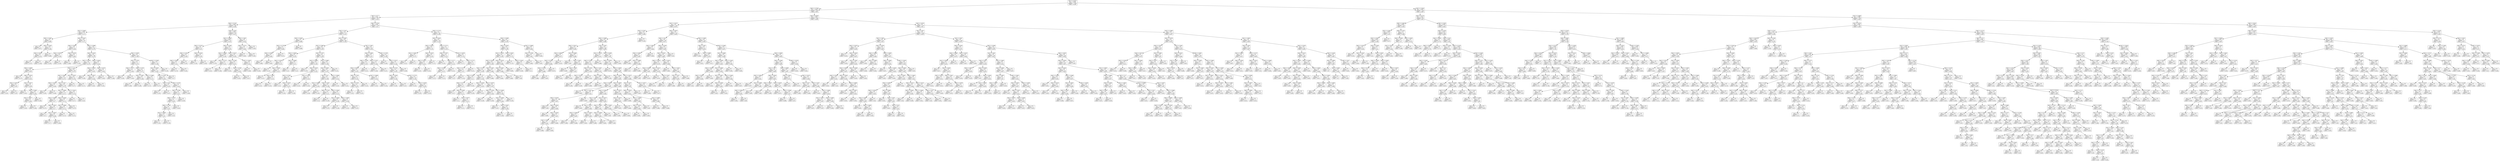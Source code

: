 digraph Tree {
node [shape=box] ;
0 [label="X[1] <= 0.923\nmse = 0.036\nsamples = 1034\nvalue = 0.206"] ;
1 [label="X[0] <= 0.788\nmse = 0.004\nsamples = 610\nvalue = 0.08"] ;
0 -> 1 [labeldistance=2.5, labelangle=45, headlabel="True"] ;
2 [label="X[2] <= 0.77\nmse = 0.002\nsamples = 207\nvalue = 0.155"] ;
1 -> 2 ;
3 [label="X[4] <= 0.135\nmse = 0.002\nsamples = 89\nvalue = 0.184"] ;
2 -> 3 ;
4 [label="X[1] <= 0.803\nmse = 0.001\nsamples = 71\nvalue = 0.172"] ;
3 -> 4 ;
5 [label="X[3] <= 0.481\nmse = 0.0\nsamples = 4\nvalue = 0.093"] ;
4 -> 5 ;
6 [label="mse = 0.0\nsamples = 1\nvalue = 0.071"] ;
5 -> 6 ;
7 [label="X[5] <= 0.042\nmse = 0.0\nsamples = 3\nvalue = 0.106"] ;
5 -> 7 ;
8 [label="X[5] <= 0.024\nmse = 0.0\nsamples = 2\nvalue = 0.119"] ;
7 -> 8 ;
9 [label="mse = 0.0\nsamples = 1\nvalue = 0.102"] ;
8 -> 9 ;
10 [label="mse = 0.0\nsamples = 1\nvalue = 0.136"] ;
8 -> 10 ;
11 [label="mse = -0.0\nsamples = 1\nvalue = 0.098"] ;
7 -> 11 ;
12 [label="X[2] <= 0.647\nmse = 0.0\nsamples = 67\nvalue = 0.177"] ;
4 -> 12 ;
13 [label="X[0] <= 0.567\nmse = 0.0\nsamples = 4\nvalue = 0.249"] ;
12 -> 13 ;
14 [label="X[4] <= 0.079\nmse = 0.0\nsamples = 2\nvalue = 0.239"] ;
13 -> 14 ;
15 [label="mse = 0.0\nsamples = 1\nvalue = 0.245"] ;
14 -> 15 ;
16 [label="mse = -0.0\nsamples = 1\nvalue = 0.236"] ;
14 -> 16 ;
17 [label="X[4] <= 0.078\nmse = 0.0\nsamples = 2\nvalue = 0.263"] ;
13 -> 17 ;
18 [label="mse = 0.0\nsamples = 1\nvalue = 0.268"] ;
17 -> 18 ;
19 [label="mse = 0.0\nsamples = 1\nvalue = 0.259"] ;
17 -> 19 ;
20 [label="X[2] <= 0.696\nmse = 0.0\nsamples = 63\nvalue = 0.174"] ;
12 -> 20 ;
21 [label="X[5] <= 0.023\nmse = 0.0\nsamples = 40\nvalue = 0.179"] ;
20 -> 21 ;
22 [label="X[2] <= 0.676\nmse = 0.0\nsamples = 33\nvalue = 0.175"] ;
21 -> 22 ;
23 [label="X[3] <= 0.999\nmse = 0.0\nsamples = 9\nvalue = 0.181"] ;
22 -> 23 ;
24 [label="mse = 0.0\nsamples = 1\nvalue = 0.173"] ;
23 -> 24 ;
25 [label="X[5] <= 0.022\nmse = 0.0\nsamples = 8\nvalue = 0.181"] ;
23 -> 25 ;
26 [label="X[2] <= 0.673\nmse = 0.0\nsamples = 4\nvalue = 0.18"] ;
25 -> 26 ;
27 [label="mse = 0.0\nsamples = 1\nvalue = 0.181"] ;
26 -> 27 ;
28 [label="mse = 0.0\nsamples = 3\nvalue = 0.18"] ;
26 -> 28 ;
29 [label="X[1] <= 0.917\nmse = 0.0\nsamples = 4\nvalue = 0.183"] ;
25 -> 29 ;
30 [label="mse = 0.0\nsamples = 1\nvalue = 0.182"] ;
29 -> 30 ;
31 [label="X[4] <= 0.062\nmse = 0.0\nsamples = 3\nvalue = 0.184"] ;
29 -> 31 ;
32 [label="X[1] <= 0.917\nmse = 0.0\nsamples = 2\nvalue = 0.184"] ;
31 -> 32 ;
33 [label="mse = 0.0\nsamples = 1\nvalue = 0.183"] ;
32 -> 33 ;
34 [label="mse = 0.0\nsamples = 1\nvalue = 0.184"] ;
32 -> 34 ;
35 [label="mse = -0.0\nsamples = 1\nvalue = 0.183"] ;
31 -> 35 ;
36 [label="X[5] <= 0.021\nmse = 0.0\nsamples = 24\nvalue = 0.173"] ;
22 -> 36 ;
37 [label="X[2] <= 0.687\nmse = 0.0\nsamples = 18\nvalue = 0.172"] ;
36 -> 37 ;
38 [label="X[5] <= 0.021\nmse = 0.0\nsamples = 2\nvalue = 0.164"] ;
37 -> 38 ;
39 [label="mse = 0.0\nsamples = 1\nvalue = 0.161"] ;
38 -> 39 ;
40 [label="mse = -0.0\nsamples = 1\nvalue = 0.166"] ;
38 -> 40 ;
41 [label="X[1] <= 0.91\nmse = 0.0\nsamples = 16\nvalue = 0.173"] ;
37 -> 41 ;
42 [label="X[1] <= 0.908\nmse = 0.0\nsamples = 13\nvalue = 0.171"] ;
41 -> 42 ;
43 [label="X[2] <= 0.691\nmse = 0.0\nsamples = 6\nvalue = 0.17"] ;
42 -> 43 ;
44 [label="mse = 0.0\nsamples = 1\nvalue = 0.173"] ;
43 -> 44 ;
45 [label="X[0] <= 0.651\nmse = 0.0\nsamples = 5\nvalue = 0.17"] ;
43 -> 45 ;
46 [label="mse = 0.0\nsamples = 2\nvalue = 0.17"] ;
45 -> 46 ;
47 [label="X[1] <= 0.907\nmse = 0.0\nsamples = 3\nvalue = 0.169"] ;
45 -> 47 ;
48 [label="mse = 0.0\nsamples = 1\nvalue = 0.17"] ;
47 -> 48 ;
49 [label="mse = 0.0\nsamples = 2\nvalue = 0.169"] ;
47 -> 49 ;
50 [label="X[0] <= 0.649\nmse = 0.0\nsamples = 7\nvalue = 0.172"] ;
42 -> 50 ;
51 [label="X[2] <= 0.689\nmse = 0.0\nsamples = 3\nvalue = 0.172"] ;
50 -> 51 ;
52 [label="mse = 0.0\nsamples = 1\nvalue = 0.173"] ;
51 -> 52 ;
53 [label="mse = 0.0\nsamples = 2\nvalue = 0.172"] ;
51 -> 53 ;
54 [label="mse = 0.0\nsamples = 4\nvalue = 0.173"] ;
50 -> 54 ;
55 [label="X[1] <= 0.912\nmse = 0.0\nsamples = 3\nvalue = 0.178"] ;
41 -> 55 ;
56 [label="mse = 0.0\nsamples = 2\nvalue = 0.177"] ;
55 -> 56 ;
57 [label="mse = -0.0\nsamples = 1\nvalue = 0.18"] ;
55 -> 57 ;
58 [label="X[1] <= 0.915\nmse = 0.0\nsamples = 6\nvalue = 0.176"] ;
36 -> 58 ;
59 [label="mse = 0.0\nsamples = 5\nvalue = 0.177"] ;
58 -> 59 ;
60 [label="mse = 0.0\nsamples = 1\nvalue = 0.172"] ;
58 -> 60 ;
61 [label="X[0] <= 0.654\nmse = 0.0\nsamples = 7\nvalue = 0.195"] ;
21 -> 61 ;
62 [label="X[5] <= 0.023\nmse = 0.0\nsamples = 5\nvalue = 0.191"] ;
61 -> 62 ;
63 [label="mse = 0.0\nsamples = 1\nvalue = 0.185"] ;
62 -> 63 ;
64 [label="X[0] <= 0.627\nmse = 0.0\nsamples = 4\nvalue = 0.192"] ;
62 -> 64 ;
65 [label="mse = 0.0\nsamples = 3\nvalue = 0.192"] ;
64 -> 65 ;
66 [label="mse = -0.0\nsamples = 1\nvalue = 0.191"] ;
64 -> 66 ;
67 [label="X[5] <= 0.075\nmse = 0.0\nsamples = 2\nvalue = 0.202"] ;
61 -> 67 ;
68 [label="mse = 0.0\nsamples = 1\nvalue = 0.205"] ;
67 -> 68 ;
69 [label="mse = -0.0\nsamples = 1\nvalue = 0.199"] ;
67 -> 69 ;
70 [label="X[3] <= 0.556\nmse = 0.0\nsamples = 23\nvalue = 0.166"] ;
20 -> 70 ;
71 [label="X[2] <= 0.733\nmse = 0.0\nsamples = 11\nvalue = 0.175"] ;
70 -> 71 ;
72 [label="X[4] <= 0.127\nmse = 0.0\nsamples = 2\nvalue = 0.194"] ;
71 -> 72 ;
73 [label="mse = 0.0\nsamples = 1\nvalue = 0.195"] ;
72 -> 73 ;
74 [label="mse = -0.0\nsamples = 1\nvalue = 0.194"] ;
72 -> 74 ;
75 [label="X[0] <= 0.733\nmse = 0.0\nsamples = 9\nvalue = 0.171"] ;
71 -> 75 ;
76 [label="X[4] <= 0.087\nmse = 0.0\nsamples = 4\nvalue = 0.169"] ;
75 -> 76 ;
77 [label="mse = 0.0\nsamples = 1\nvalue = 0.169"] ;
76 -> 77 ;
78 [label="mse = 0.0\nsamples = 3\nvalue = 0.169"] ;
76 -> 78 ;
79 [label="X[5] <= 0.088\nmse = 0.0\nsamples = 5\nvalue = 0.172"] ;
75 -> 79 ;
80 [label="mse = 0.0\nsamples = 4\nvalue = 0.172"] ;
79 -> 80 ;
81 [label="mse = -0.0\nsamples = 1\nvalue = 0.173"] ;
79 -> 81 ;
82 [label="X[5] <= 0.058\nmse = 0.0\nsamples = 12\nvalue = 0.158"] ;
70 -> 82 ;
83 [label="X[1] <= 0.903\nmse = 0.0\nsamples = 11\nvalue = 0.161"] ;
82 -> 83 ;
84 [label="X[2] <= 0.762\nmse = 0.0\nsamples = 9\nvalue = 0.159"] ;
83 -> 84 ;
85 [label="X[5] <= 0.04\nmse = 0.0\nsamples = 2\nvalue = 0.152"] ;
84 -> 85 ;
86 [label="mse = 0.0\nsamples = 1\nvalue = 0.142"] ;
85 -> 86 ;
87 [label="mse = 0.0\nsamples = 1\nvalue = 0.157"] ;
85 -> 87 ;
88 [label="X[0] <= 0.733\nmse = 0.0\nsamples = 7\nvalue = 0.161"] ;
84 -> 88 ;
89 [label="X[2] <= 0.769\nmse = 0.0\nsamples = 6\nvalue = 0.16"] ;
88 -> 89 ;
90 [label="X[0] <= 0.731\nmse = 0.0\nsamples = 5\nvalue = 0.161"] ;
89 -> 90 ;
91 [label="X[0] <= 0.726\nmse = 0.0\nsamples = 4\nvalue = 0.16"] ;
90 -> 91 ;
92 [label="X[1] <= 0.893\nmse = 0.0\nsamples = 2\nvalue = 0.16"] ;
91 -> 92 ;
93 [label="mse = 0.0\nsamples = 1\nvalue = 0.161"] ;
92 -> 93 ;
94 [label="mse = 0.0\nsamples = 1\nvalue = 0.158"] ;
92 -> 94 ;
95 [label="mse = 0.0\nsamples = 2\nvalue = 0.16"] ;
91 -> 95 ;
96 [label="mse = -0.0\nsamples = 1\nvalue = 0.162"] ;
90 -> 96 ;
97 [label="mse = 0.0\nsamples = 1\nvalue = 0.158"] ;
89 -> 97 ;
98 [label="mse = -0.0\nsamples = 1\nvalue = 0.169"] ;
88 -> 98 ;
99 [label="mse = 0.0\nsamples = 2\nvalue = 0.17"] ;
83 -> 99 ;
100 [label="mse = -0.0\nsamples = 1\nvalue = 0.139"] ;
82 -> 100 ;
101 [label="X[3] <= 0.59\nmse = 0.002\nsamples = 18\nvalue = 0.227"] ;
3 -> 101 ;
102 [label="X[1] <= 0.902\nmse = 0.001\nsamples = 15\nvalue = 0.213"] ;
101 -> 102 ;
103 [label="X[5] <= 0.107\nmse = 0.0\nsamples = 6\nvalue = 0.19"] ;
102 -> 103 ;
104 [label="X[5] <= 0.104\nmse = 0.0\nsamples = 3\nvalue = 0.182"] ;
103 -> 104 ;
105 [label="X[3] <= 0.384\nmse = 0.0\nsamples = 2\nvalue = 0.18"] ;
104 -> 105 ;
106 [label="mse = 0.0\nsamples = 1\nvalue = 0.179"] ;
105 -> 106 ;
107 [label="mse = 0.0\nsamples = 1\nvalue = 0.181"] ;
105 -> 107 ;
108 [label="mse = -0.0\nsamples = 1\nvalue = 0.187"] ;
104 -> 108 ;
109 [label="X[3] <= 0.354\nmse = 0.0\nsamples = 3\nvalue = 0.193"] ;
103 -> 109 ;
110 [label="mse = 0.0\nsamples = 1\nvalue = 0.195"] ;
109 -> 110 ;
111 [label="mse = 0.0\nsamples = 2\nvalue = 0.193"] ;
109 -> 111 ;
112 [label="X[3] <= 0.349\nmse = 0.0\nsamples = 9\nvalue = 0.223"] ;
102 -> 112 ;
113 [label="X[1] <= 0.909\nmse = 0.001\nsamples = 3\nvalue = 0.195"] ;
112 -> 113 ;
114 [label="mse = 0.0\nsamples = 1\nvalue = 0.229"] ;
113 -> 114 ;
115 [label="X[2] <= 0.712\nmse = 0.0\nsamples = 2\nvalue = 0.16"] ;
113 -> 115 ;
116 [label="mse = 0.0\nsamples = 1\nvalue = 0.152"] ;
115 -> 116 ;
117 [label="mse = -0.0\nsamples = 1\nvalue = 0.169"] ;
115 -> 117 ;
118 [label="X[3] <= 0.421\nmse = 0.0\nsamples = 6\nvalue = 0.229"] ;
112 -> 118 ;
119 [label="X[4] <= 0.149\nmse = 0.0\nsamples = 4\nvalue = 0.227"] ;
118 -> 119 ;
120 [label="mse = 0.0\nsamples = 1\nvalue = 0.232"] ;
119 -> 120 ;
121 [label="X[2] <= 0.709\nmse = 0.0\nsamples = 3\nvalue = 0.225"] ;
119 -> 121 ;
122 [label="mse = 0.0\nsamples = 2\nvalue = 0.224"] ;
121 -> 122 ;
123 [label="mse = 0.0\nsamples = 1\nvalue = 0.227"] ;
121 -> 123 ;
124 [label="X[1] <= 0.922\nmse = 0.0\nsamples = 2\nvalue = 0.241"] ;
118 -> 124 ;
125 [label="mse = 0.0\nsamples = 1\nvalue = 0.249"] ;
124 -> 125 ;
126 [label="mse = -0.0\nsamples = 1\nvalue = 0.226"] ;
124 -> 126 ;
127 [label="X[3] <= 0.86\nmse = 0.0\nsamples = 3\nvalue = 0.318"] ;
101 -> 127 ;
128 [label="X[4] <= 0.157\nmse = 0.0\nsamples = 2\nvalue = 0.293"] ;
127 -> 128 ;
129 [label="mse = 0.0\nsamples = 1\nvalue = 0.293"] ;
128 -> 129 ;
130 [label="mse = -0.0\nsamples = 1\nvalue = 0.292"] ;
128 -> 130 ;
131 [label="mse = -0.0\nsamples = 1\nvalue = 0.335"] ;
127 -> 131 ;
132 [label="X[0] <= 0.758\nmse = 0.001\nsamples = 118\nvalue = 0.13"] ;
2 -> 132 ;
133 [label="X[3] <= 0.53\nmse = 0.0\nsamples = 73\nvalue = 0.141"] ;
132 -> 133 ;
134 [label="X[3] <= 0.462\nmse = 0.0\nsamples = 4\nvalue = 0.069"] ;
133 -> 134 ;
135 [label="X[2] <= 0.779\nmse = 0.0\nsamples = 3\nvalue = 0.065"] ;
134 -> 135 ;
136 [label="X[3] <= 0.299\nmse = 0.0\nsamples = 2\nvalue = 0.064"] ;
135 -> 136 ;
137 [label="mse = 0.0\nsamples = 1\nvalue = 0.065"] ;
136 -> 137 ;
138 [label="mse = -0.0\nsamples = 1\nvalue = 0.062"] ;
136 -> 138 ;
139 [label="mse = -0.0\nsamples = 1\nvalue = 0.074"] ;
135 -> 139 ;
140 [label="mse = -0.0\nsamples = 1\nvalue = 0.089"] ;
134 -> 140 ;
141 [label="X[1] <= 0.887\nmse = 0.0\nsamples = 69\nvalue = 0.146"] ;
133 -> 141 ;
142 [label="X[1] <= 0.883\nmse = 0.0\nsamples = 34\nvalue = 0.135"] ;
141 -> 142 ;
143 [label="X[2] <= 0.805\nmse = 0.0\nsamples = 9\nvalue = 0.125"] ;
142 -> 143 ;
144 [label="X[5] <= 0.023\nmse = 0.0\nsamples = 6\nvalue = 0.121"] ;
143 -> 144 ;
145 [label="mse = 0.0\nsamples = 1\nvalue = 0.119"] ;
144 -> 145 ;
146 [label="X[4] <= 0.059\nmse = 0.0\nsamples = 5\nvalue = 0.122"] ;
144 -> 146 ;
147 [label="mse = 0.0\nsamples = 1\nvalue = 0.121"] ;
146 -> 147 ;
148 [label="X[4] <= 0.06\nmse = 0.0\nsamples = 4\nvalue = 0.122"] ;
146 -> 148 ;
149 [label="mse = 0.0\nsamples = 3\nvalue = 0.122"] ;
148 -> 149 ;
150 [label="mse = -0.0\nsamples = 1\nvalue = 0.123"] ;
148 -> 150 ;
151 [label="X[1] <= 0.883\nmse = 0.0\nsamples = 3\nvalue = 0.13"] ;
143 -> 151 ;
152 [label="mse = 0.0\nsamples = 1\nvalue = 0.13"] ;
151 -> 152 ;
153 [label="mse = 0.0\nsamples = 2\nvalue = 0.13"] ;
151 -> 153 ;
154 [label="X[2] <= 0.797\nmse = 0.0\nsamples = 25\nvalue = 0.139"] ;
142 -> 154 ;
155 [label="X[1] <= 0.884\nmse = 0.0\nsamples = 10\nvalue = 0.143"] ;
154 -> 155 ;
156 [label="mse = 0.0\nsamples = 1\nvalue = 0.153"] ;
155 -> 156 ;
157 [label="X[5] <= 0.023\nmse = 0.0\nsamples = 9\nvalue = 0.142"] ;
155 -> 157 ;
158 [label="X[2] <= 0.792\nmse = 0.0\nsamples = 4\nvalue = 0.138"] ;
157 -> 158 ;
159 [label="mse = 0.0\nsamples = 2\nvalue = 0.14"] ;
158 -> 159 ;
160 [label="X[5] <= 0.022\nmse = 0.0\nsamples = 2\nvalue = 0.137"] ;
158 -> 160 ;
161 [label="mse = 0.0\nsamples = 1\nvalue = 0.135"] ;
160 -> 161 ;
162 [label="mse = 0.0\nsamples = 1\nvalue = 0.138"] ;
160 -> 162 ;
163 [label="X[2] <= 0.795\nmse = 0.0\nsamples = 5\nvalue = 0.143"] ;
157 -> 163 ;
164 [label="mse = 0.0\nsamples = 2\nvalue = 0.142"] ;
163 -> 164 ;
165 [label="mse = 0.0\nsamples = 3\nvalue = 0.144"] ;
163 -> 165 ;
166 [label="X[1] <= 0.885\nmse = 0.0\nsamples = 15\nvalue = 0.136"] ;
154 -> 166 ;
167 [label="X[2] <= 0.805\nmse = 0.0\nsamples = 13\nvalue = 0.137"] ;
166 -> 167 ;
168 [label="X[2] <= 0.8\nmse = 0.0\nsamples = 11\nvalue = 0.138"] ;
167 -> 168 ;
169 [label="X[1] <= 0.885\nmse = 0.0\nsamples = 2\nvalue = 0.135"] ;
168 -> 169 ;
170 [label="mse = 0.0\nsamples = 1\nvalue = 0.136"] ;
169 -> 170 ;
171 [label="mse = 0.0\nsamples = 1\nvalue = 0.135"] ;
169 -> 171 ;
172 [label="X[4] <= 0.06\nmse = 0.0\nsamples = 9\nvalue = 0.138"] ;
168 -> 172 ;
173 [label="X[0] <= 0.752\nmse = 0.0\nsamples = 4\nvalue = 0.14"] ;
172 -> 173 ;
174 [label="mse = 0.0\nsamples = 3\nvalue = 0.14"] ;
173 -> 174 ;
175 [label="mse = 0.0\nsamples = 1\nvalue = 0.139"] ;
173 -> 175 ;
176 [label="X[4] <= 0.061\nmse = 0.0\nsamples = 5\nvalue = 0.137"] ;
172 -> 176 ;
177 [label="X[1] <= 0.884\nmse = 0.0\nsamples = 3\nvalue = 0.138"] ;
176 -> 177 ;
178 [label="mse = 0.0\nsamples = 2\nvalue = 0.137"] ;
177 -> 178 ;
179 [label="mse = 0.0\nsamples = 1\nvalue = 0.138"] ;
177 -> 179 ;
180 [label="X[4] <= 0.062\nmse = 0.0\nsamples = 2\nvalue = 0.136"] ;
176 -> 180 ;
181 [label="mse = 0.0\nsamples = 1\nvalue = 0.135"] ;
180 -> 181 ;
182 [label="mse = 0.0\nsamples = 1\nvalue = 0.137"] ;
180 -> 182 ;
183 [label="X[2] <= 0.806\nmse = 0.0\nsamples = 2\nvalue = 0.132"] ;
167 -> 183 ;
184 [label="mse = 0.0\nsamples = 1\nvalue = 0.133"] ;
183 -> 184 ;
185 [label="mse = -0.0\nsamples = 1\nvalue = 0.131"] ;
183 -> 185 ;
186 [label="mse = 0.0\nsamples = 2\nvalue = 0.131"] ;
166 -> 186 ;
187 [label="X[1] <= 0.89\nmse = 0.0\nsamples = 35\nvalue = 0.154"] ;
141 -> 187 ;
188 [label="X[4] <= 0.066\nmse = 0.0\nsamples = 17\nvalue = 0.151"] ;
187 -> 188 ;
189 [label="X[0] <= 0.746\nmse = 0.0\nsamples = 15\nvalue = 0.152"] ;
188 -> 189 ;
190 [label="X[5] <= 0.023\nmse = 0.0\nsamples = 12\nvalue = 0.152"] ;
189 -> 190 ;
191 [label="X[0] <= 0.734\nmse = 0.0\nsamples = 9\nvalue = 0.152"] ;
190 -> 191 ;
192 [label="X[0] <= 0.733\nmse = 0.0\nsamples = 4\nvalue = 0.152"] ;
191 -> 192 ;
193 [label="mse = 0.0\nsamples = 2\nvalue = 0.152"] ;
192 -> 193 ;
194 [label="mse = 0.0\nsamples = 2\nvalue = 0.151"] ;
192 -> 194 ;
195 [label="mse = 0.0\nsamples = 5\nvalue = 0.152"] ;
191 -> 195 ;
196 [label="X[1] <= 0.889\nmse = 0.0\nsamples = 3\nvalue = 0.153"] ;
190 -> 196 ;
197 [label="mse = 0.0\nsamples = 2\nvalue = 0.153"] ;
196 -> 197 ;
198 [label="mse = 0.0\nsamples = 1\nvalue = 0.154"] ;
196 -> 198 ;
199 [label="mse = 0.0\nsamples = 3\nvalue = 0.151"] ;
189 -> 199 ;
200 [label="X[0] <= 0.741\nmse = 0.0\nsamples = 2\nvalue = 0.146"] ;
188 -> 200 ;
201 [label="mse = 0.0\nsamples = 1\nvalue = 0.146"] ;
200 -> 201 ;
202 [label="mse = 0.0\nsamples = 1\nvalue = 0.147"] ;
200 -> 202 ;
203 [label="X[0] <= 0.728\nmse = 0.0\nsamples = 18\nvalue = 0.156"] ;
187 -> 203 ;
204 [label="mse = 0.0\nsamples = 1\nvalue = 0.163"] ;
203 -> 204 ;
205 [label="X[4] <= 0.071\nmse = 0.0\nsamples = 17\nvalue = 0.156"] ;
203 -> 205 ;
206 [label="X[0] <= 0.732\nmse = 0.0\nsamples = 16\nvalue = 0.155"] ;
205 -> 206 ;
207 [label="X[5] <= 0.028\nmse = 0.0\nsamples = 6\nvalue = 0.156"] ;
206 -> 207 ;
208 [label="mse = 0.0\nsamples = 5\nvalue = 0.156"] ;
207 -> 208 ;
209 [label="mse = -0.0\nsamples = 1\nvalue = 0.157"] ;
207 -> 209 ;
210 [label="X[2] <= 0.775\nmse = 0.0\nsamples = 10\nvalue = 0.155"] ;
206 -> 210 ;
211 [label="mse = 0.0\nsamples = 2\nvalue = 0.153"] ;
210 -> 211 ;
212 [label="X[5] <= 0.034\nmse = 0.0\nsamples = 8\nvalue = 0.155"] ;
210 -> 212 ;
213 [label="mse = 0.0\nsamples = 5\nvalue = 0.155"] ;
212 -> 213 ;
214 [label="mse = 0.0\nsamples = 3\nvalue = 0.155"] ;
212 -> 214 ;
215 [label="mse = -0.0\nsamples = 1\nvalue = 0.168"] ;
205 -> 215 ;
216 [label="X[0] <= 0.772\nmse = 0.0\nsamples = 45\nvalue = 0.108"] ;
132 -> 216 ;
217 [label="X[2] <= 0.819\nmse = 0.0\nsamples = 16\nvalue = 0.118"] ;
216 -> 217 ;
218 [label="X[5] <= 0.021\nmse = 0.0\nsamples = 6\nvalue = 0.123"] ;
217 -> 218 ;
219 [label="X[1] <= 0.881\nmse = 0.0\nsamples = 3\nvalue = 0.121"] ;
218 -> 219 ;
220 [label="mse = 0.0\nsamples = 1\nvalue = 0.122"] ;
219 -> 220 ;
221 [label="mse = 0.0\nsamples = 2\nvalue = 0.12"] ;
219 -> 221 ;
222 [label="X[5] <= 0.022\nmse = 0.0\nsamples = 3\nvalue = 0.124"] ;
218 -> 222 ;
223 [label="X[5] <= 0.021\nmse = 0.0\nsamples = 2\nvalue = 0.125"] ;
222 -> 223 ;
224 [label="mse = 0.0\nsamples = 1\nvalue = 0.123"] ;
223 -> 224 ;
225 [label="mse = 0.0\nsamples = 1\nvalue = 0.125"] ;
223 -> 225 ;
226 [label="mse = 0.0\nsamples = 1\nvalue = 0.122"] ;
222 -> 226 ;
227 [label="X[0] <= 0.771\nmse = 0.0\nsamples = 10\nvalue = 0.116"] ;
217 -> 227 ;
228 [label="X[0] <= 0.767\nmse = 0.0\nsamples = 5\nvalue = 0.113"] ;
227 -> 228 ;
229 [label="mse = 0.0\nsamples = 1\nvalue = 0.118"] ;
228 -> 229 ;
230 [label="X[0] <= 0.77\nmse = 0.0\nsamples = 4\nvalue = 0.113"] ;
228 -> 230 ;
231 [label="X[0] <= 0.769\nmse = 0.0\nsamples = 3\nvalue = 0.112"] ;
230 -> 231 ;
232 [label="mse = 0.0\nsamples = 2\nvalue = 0.112"] ;
231 -> 232 ;
233 [label="mse = -0.0\nsamples = 1\nvalue = 0.111"] ;
231 -> 233 ;
234 [label="mse = 0.0\nsamples = 1\nvalue = 0.115"] ;
230 -> 234 ;
235 [label="X[1] <= 0.878\nmse = 0.0\nsamples = 5\nvalue = 0.119"] ;
227 -> 235 ;
236 [label="mse = 0.0\nsamples = 1\nvalue = 0.117"] ;
235 -> 236 ;
237 [label="X[0] <= 0.771\nmse = 0.0\nsamples = 4\nvalue = 0.12"] ;
235 -> 237 ;
238 [label="X[0] <= 0.771\nmse = 0.0\nsamples = 3\nvalue = 0.12"] ;
237 -> 238 ;
239 [label="mse = 0.0\nsamples = 2\nvalue = 0.12"] ;
238 -> 239 ;
240 [label="mse = 0.0\nsamples = 1\nvalue = 0.119"] ;
238 -> 240 ;
241 [label="mse = 0.0\nsamples = 1\nvalue = 0.121"] ;
237 -> 241 ;
242 [label="X[4] <= 0.099\nmse = 0.0\nsamples = 29\nvalue = 0.103"] ;
216 -> 242 ;
243 [label="X[5] <= 0.042\nmse = 0.0\nsamples = 26\nvalue = 0.105"] ;
242 -> 243 ;
244 [label="X[1] <= 0.878\nmse = 0.0\nsamples = 23\nvalue = 0.104"] ;
243 -> 244 ;
245 [label="X[5] <= 0.019\nmse = 0.0\nsamples = 20\nvalue = 0.106"] ;
244 -> 245 ;
246 [label="X[0] <= 0.78\nmse = 0.0\nsamples = 18\nvalue = 0.106"] ;
245 -> 246 ;
247 [label="X[4] <= 0.06\nmse = 0.0\nsamples = 5\nvalue = 0.11"] ;
246 -> 247 ;
248 [label="X[0] <= 0.777\nmse = 0.0\nsamples = 4\nvalue = 0.11"] ;
247 -> 248 ;
249 [label="mse = 0.0\nsamples = 1\nvalue = 0.11"] ;
248 -> 249 ;
250 [label="X[4] <= 0.059\nmse = 0.0\nsamples = 3\nvalue = 0.111"] ;
248 -> 250 ;
251 [label="mse = 0.0\nsamples = 1\nvalue = 0.11"] ;
250 -> 251 ;
252 [label="X[1] <= 0.877\nmse = 0.0\nsamples = 2\nvalue = 0.111"] ;
250 -> 252 ;
253 [label="mse = 0.0\nsamples = 1\nvalue = 0.111"] ;
252 -> 253 ;
254 [label="mse = 0.0\nsamples = 1\nvalue = 0.111"] ;
252 -> 254 ;
255 [label="mse = 0.0\nsamples = 1\nvalue = 0.105"] ;
247 -> 255 ;
256 [label="X[3] <= 1.0\nmse = 0.0\nsamples = 13\nvalue = 0.105"] ;
246 -> 256 ;
257 [label="X[4] <= 0.058\nmse = 0.0\nsamples = 3\nvalue = 0.103"] ;
256 -> 257 ;
258 [label="mse = 0.0\nsamples = 2\nvalue = 0.104"] ;
257 -> 258 ;
259 [label="mse = 0.0\nsamples = 1\nvalue = 0.101"] ;
257 -> 259 ;
260 [label="X[1] <= 0.875\nmse = 0.0\nsamples = 10\nvalue = 0.107"] ;
256 -> 260 ;
261 [label="X[0] <= 0.784\nmse = 0.0\nsamples = 2\nvalue = 0.109"] ;
260 -> 261 ;
262 [label="mse = 0.0\nsamples = 1\nvalue = 0.108"] ;
261 -> 262 ;
263 [label="mse = 0.0\nsamples = 1\nvalue = 0.109"] ;
261 -> 263 ;
264 [label="X[2] <= 0.838\nmse = 0.0\nsamples = 8\nvalue = 0.106"] ;
260 -> 264 ;
265 [label="X[2] <= 0.836\nmse = 0.0\nsamples = 7\nvalue = 0.106"] ;
264 -> 265 ;
266 [label="mse = 0.0\nsamples = 1\nvalue = 0.107"] ;
265 -> 266 ;
267 [label="X[2] <= 0.837\nmse = 0.0\nsamples = 6\nvalue = 0.106"] ;
265 -> 267 ;
268 [label="mse = 0.0\nsamples = 5\nvalue = 0.106"] ;
267 -> 268 ;
269 [label="mse = 0.0\nsamples = 1\nvalue = 0.107"] ;
267 -> 269 ;
270 [label="mse = 0.0\nsamples = 1\nvalue = 0.105"] ;
264 -> 270 ;
271 [label="X[4] <= 0.06\nmse = 0.0\nsamples = 2\nvalue = 0.095"] ;
245 -> 271 ;
272 [label="mse = 0.0\nsamples = 1\nvalue = 0.096"] ;
271 -> 272 ;
273 [label="mse = -0.0\nsamples = 1\nvalue = 0.094"] ;
271 -> 273 ;
274 [label="X[3] <= 0.874\nmse = 0.0\nsamples = 3\nvalue = 0.088"] ;
244 -> 274 ;
275 [label="X[4] <= 0.061\nmse = 0.0\nsamples = 2\nvalue = 0.084"] ;
274 -> 275 ;
276 [label="mse = 0.0\nsamples = 1\nvalue = 0.088"] ;
275 -> 276 ;
277 [label="mse = -0.0\nsamples = 1\nvalue = 0.08"] ;
275 -> 277 ;
278 [label="mse = 0.0\nsamples = 1\nvalue = 0.095"] ;
274 -> 278 ;
279 [label="X[4] <= 0.091\nmse = 0.0\nsamples = 3\nvalue = 0.113"] ;
243 -> 279 ;
280 [label="mse = 0.0\nsamples = 1\nvalue = 0.119"] ;
279 -> 280 ;
281 [label="X[5] <= 0.052\nmse = 0.0\nsamples = 2\nvalue = 0.11"] ;
279 -> 281 ;
282 [label="mse = 0.0\nsamples = 1\nvalue = 0.109"] ;
281 -> 282 ;
283 [label="mse = -0.0\nsamples = 1\nvalue = 0.11"] ;
281 -> 283 ;
284 [label="X[1] <= 0.888\nmse = 0.0\nsamples = 3\nvalue = 0.084"] ;
242 -> 284 ;
285 [label="X[2] <= 0.798\nmse = 0.0\nsamples = 2\nvalue = 0.09"] ;
284 -> 285 ;
286 [label="mse = 0.0\nsamples = 1\nvalue = 0.093"] ;
285 -> 286 ;
287 [label="mse = -0.0\nsamples = 1\nvalue = 0.087"] ;
285 -> 287 ;
288 [label="mse = 0.0\nsamples = 1\nvalue = 0.061"] ;
284 -> 288 ;
289 [label="X[2] <= 0.926\nmse = 0.001\nsamples = 403\nvalue = 0.039"] ;
1 -> 289 ;
290 [label="X[2] <= 0.872\nmse = 0.0\nsamples = 133\nvalue = 0.075"] ;
289 -> 290 ;
291 [label="X[4] <= 0.201\nmse = 0.0\nsamples = 57\nvalue = 0.089"] ;
290 -> 291 ;
292 [label="X[3] <= 0.668\nmse = 0.0\nsamples = 56\nvalue = 0.088"] ;
291 -> 292 ;
293 [label="X[0] <= 0.811\nmse = 0.0\nsamples = 8\nvalue = 0.063"] ;
292 -> 293 ;
294 [label="X[2] <= 0.809\nmse = 0.0\nsamples = 4\nvalue = 0.071"] ;
293 -> 294 ;
295 [label="X[3] <= 0.185\nmse = 0.0\nsamples = 3\nvalue = 0.068"] ;
294 -> 295 ;
296 [label="X[5] <= 0.119\nmse = 0.0\nsamples = 2\nvalue = 0.068"] ;
295 -> 296 ;
297 [label="mse = 0.0\nsamples = 1\nvalue = 0.068"] ;
296 -> 297 ;
298 [label="mse = 0.0\nsamples = 1\nvalue = 0.067"] ;
296 -> 298 ;
299 [label="mse = -0.0\nsamples = 1\nvalue = 0.073"] ;
295 -> 299 ;
300 [label="mse = -0.0\nsamples = 1\nvalue = 0.079"] ;
294 -> 300 ;
301 [label="X[1] <= 0.869\nmse = 0.0\nsamples = 4\nvalue = 0.048"] ;
293 -> 301 ;
302 [label="mse = 0.0\nsamples = 1\nvalue = 0.06"] ;
301 -> 302 ;
303 [label="X[4] <= 0.09\nmse = 0.0\nsamples = 3\nvalue = 0.039"] ;
301 -> 303 ;
304 [label="mse = 0.0\nsamples = 1\nvalue = 0.038"] ;
303 -> 304 ;
305 [label="X[5] <= 0.09\nmse = 0.0\nsamples = 2\nvalue = 0.04"] ;
303 -> 305 ;
306 [label="mse = 0.0\nsamples = 1\nvalue = 0.041"] ;
305 -> 306 ;
307 [label="mse = 0.0\nsamples = 1\nvalue = 0.039"] ;
305 -> 307 ;
308 [label="X[2] <= 0.85\nmse = 0.0\nsamples = 48\nvalue = 0.092"] ;
292 -> 308 ;
309 [label="X[1] <= 0.876\nmse = 0.0\nsamples = 7\nvalue = 0.101"] ;
308 -> 309 ;
310 [label="X[0] <= 0.795\nmse = 0.0\nsamples = 6\nvalue = 0.104"] ;
309 -> 310 ;
311 [label="X[0] <= 0.794\nmse = 0.0\nsamples = 3\nvalue = 0.108"] ;
310 -> 311 ;
312 [label="X[5] <= 0.016\nmse = 0.0\nsamples = 2\nvalue = 0.109"] ;
311 -> 312 ;
313 [label="mse = 0.0\nsamples = 1\nvalue = 0.108"] ;
312 -> 313 ;
314 [label="mse = 0.0\nsamples = 1\nvalue = 0.109"] ;
312 -> 314 ;
315 [label="mse = -0.0\nsamples = 1\nvalue = 0.108"] ;
311 -> 315 ;
316 [label="X[2] <= 0.85\nmse = 0.0\nsamples = 3\nvalue = 0.101"] ;
310 -> 316 ;
317 [label="X[4] <= 0.091\nmse = 0.0\nsamples = 2\nvalue = 0.098"] ;
316 -> 317 ;
318 [label="mse = 0.0\nsamples = 1\nvalue = 0.098"] ;
317 -> 318 ;
319 [label="mse = -0.0\nsamples = 1\nvalue = 0.099"] ;
317 -> 319 ;
320 [label="mse = 0.0\nsamples = 1\nvalue = 0.108"] ;
316 -> 320 ;
321 [label="mse = -0.0\nsamples = 1\nvalue = 0.086"] ;
309 -> 321 ;
322 [label="X[5] <= 0.038\nmse = 0.0\nsamples = 41\nvalue = 0.09"] ;
308 -> 322 ;
323 [label="X[3] <= 0.876\nmse = 0.0\nsamples = 40\nvalue = 0.091"] ;
322 -> 323 ;
324 [label="mse = 0.0\nsamples = 1\nvalue = 0.078"] ;
323 -> 324 ;
325 [label="X[2] <= 0.865\nmse = 0.0\nsamples = 39\nvalue = 0.091"] ;
323 -> 325 ;
326 [label="X[4] <= 0.055\nmse = 0.0\nsamples = 28\nvalue = 0.093"] ;
325 -> 326 ;
327 [label="X[4] <= 0.053\nmse = 0.0\nsamples = 8\nvalue = 0.09"] ;
326 -> 327 ;
328 [label="mse = 0.0\nsamples = 1\nvalue = 0.085"] ;
327 -> 328 ;
329 [label="X[1] <= 0.871\nmse = 0.0\nsamples = 7\nvalue = 0.09"] ;
327 -> 329 ;
330 [label="X[5] <= 0.018\nmse = 0.0\nsamples = 6\nvalue = 0.09"] ;
329 -> 330 ;
331 [label="mse = 0.0\nsamples = 2\nvalue = 0.09"] ;
330 -> 331 ;
332 [label="X[4] <= 0.054\nmse = 0.0\nsamples = 4\nvalue = 0.089"] ;
330 -> 332 ;
333 [label="mse = 0.0\nsamples = 1\nvalue = 0.085"] ;
332 -> 333 ;
334 [label="X[4] <= 0.055\nmse = 0.0\nsamples = 3\nvalue = 0.09"] ;
332 -> 334 ;
335 [label="X[2] <= 0.86\nmse = 0.0\nsamples = 2\nvalue = 0.091"] ;
334 -> 335 ;
336 [label="mse = 0.0\nsamples = 1\nvalue = 0.089"] ;
335 -> 336 ;
337 [label="mse = 0.0\nsamples = 1\nvalue = 0.094"] ;
335 -> 337 ;
338 [label="mse = -0.0\nsamples = 1\nvalue = 0.089"] ;
334 -> 338 ;
339 [label="mse = 0.0\nsamples = 1\nvalue = 0.094"] ;
329 -> 339 ;
340 [label="X[2] <= 0.862\nmse = 0.0\nsamples = 20\nvalue = 0.095"] ;
326 -> 340 ;
341 [label="X[4] <= 0.058\nmse = 0.0\nsamples = 17\nvalue = 0.094"] ;
340 -> 341 ;
342 [label="X[1] <= 0.87\nmse = 0.0\nsamples = 11\nvalue = 0.095"] ;
341 -> 342 ;
343 [label="mse = 0.0\nsamples = 3\nvalue = 0.094"] ;
342 -> 343 ;
344 [label="X[1] <= 0.871\nmse = 0.0\nsamples = 8\nvalue = 0.096"] ;
342 -> 344 ;
345 [label="X[2] <= 0.856\nmse = 0.0\nsamples = 3\nvalue = 0.097"] ;
344 -> 345 ;
346 [label="mse = 0.0\nsamples = 2\nvalue = 0.096"] ;
345 -> 346 ;
347 [label="mse = -0.0\nsamples = 1\nvalue = 0.099"] ;
345 -> 347 ;
348 [label="X[2] <= 0.852\nmse = 0.0\nsamples = 5\nvalue = 0.095"] ;
344 -> 348 ;
349 [label="mse = 0.0\nsamples = 1\nvalue = 0.094"] ;
348 -> 349 ;
350 [label="mse = 0.0\nsamples = 4\nvalue = 0.095"] ;
348 -> 350 ;
351 [label="X[1] <= 0.871\nmse = 0.0\nsamples = 6\nvalue = 0.091"] ;
341 -> 351 ;
352 [label="X[4] <= 0.062\nmse = 0.0\nsamples = 4\nvalue = 0.09"] ;
351 -> 352 ;
353 [label="X[3] <= 0.959\nmse = 0.0\nsamples = 2\nvalue = 0.091"] ;
352 -> 353 ;
354 [label="mse = 0.0\nsamples = 1\nvalue = 0.091"] ;
353 -> 354 ;
355 [label="mse = 0.0\nsamples = 1\nvalue = 0.09"] ;
353 -> 355 ;
356 [label="mse = 0.0\nsamples = 2\nvalue = 0.09"] ;
352 -> 356 ;
357 [label="X[0] <= 0.802\nmse = 0.0\nsamples = 2\nvalue = 0.092"] ;
351 -> 357 ;
358 [label="mse = 0.0\nsamples = 1\nvalue = 0.092"] ;
357 -> 358 ;
359 [label="mse = -0.0\nsamples = 1\nvalue = 0.093"] ;
357 -> 359 ;
360 [label="X[1] <= 0.871\nmse = 0.0\nsamples = 3\nvalue = 0.098"] ;
340 -> 360 ;
361 [label="X[1] <= 0.871\nmse = 0.0\nsamples = 2\nvalue = 0.097"] ;
360 -> 361 ;
362 [label="mse = 0.0\nsamples = 1\nvalue = 0.097"] ;
361 -> 362 ;
363 [label="mse = -0.0\nsamples = 1\nvalue = 0.096"] ;
361 -> 363 ;
364 [label="mse = -0.0\nsamples = 1\nvalue = 0.099"] ;
360 -> 364 ;
365 [label="X[1] <= 0.871\nmse = 0.0\nsamples = 11\nvalue = 0.088"] ;
325 -> 365 ;
366 [label="X[1] <= 0.87\nmse = 0.0\nsamples = 8\nvalue = 0.09"] ;
365 -> 366 ;
367 [label="X[0] <= 0.814\nmse = 0.0\nsamples = 7\nvalue = 0.091"] ;
366 -> 367 ;
368 [label="X[1] <= 0.869\nmse = 0.0\nsamples = 4\nvalue = 0.092"] ;
367 -> 368 ;
369 [label="X[5] <= 0.015\nmse = 0.0\nsamples = 3\nvalue = 0.092"] ;
368 -> 369 ;
370 [label="mse = 0.0\nsamples = 2\nvalue = 0.093"] ;
369 -> 370 ;
371 [label="mse = -0.0\nsamples = 1\nvalue = 0.092"] ;
369 -> 371 ;
372 [label="mse = 0.0\nsamples = 1\nvalue = 0.09"] ;
368 -> 372 ;
373 [label="X[1] <= 0.869\nmse = 0.0\nsamples = 3\nvalue = 0.089"] ;
367 -> 373 ;
374 [label="mse = 0.0\nsamples = 2\nvalue = 0.089"] ;
373 -> 374 ;
375 [label="mse = 0.0\nsamples = 1\nvalue = 0.089"] ;
373 -> 375 ;
376 [label="mse = -0.0\nsamples = 1\nvalue = 0.087"] ;
366 -> 376 ;
377 [label="X[1] <= 0.871\nmse = 0.0\nsamples = 3\nvalue = 0.079"] ;
365 -> 377 ;
378 [label="mse = 0.0\nsamples = 1\nvalue = 0.084"] ;
377 -> 378 ;
379 [label="mse = 0.0\nsamples = 2\nvalue = 0.077"] ;
377 -> 379 ;
380 [label="mse = -0.0\nsamples = 1\nvalue = 0.065"] ;
322 -> 380 ;
381 [label="mse = -0.0\nsamples = 1\nvalue = 0.162"] ;
291 -> 381 ;
382 [label="X[0] <= 0.837\nmse = 0.0\nsamples = 76\nvalue = 0.063"] ;
290 -> 382 ;
383 [label="X[5] <= 0.01\nmse = 0.0\nsamples = 26\nvalue = 0.077"] ;
382 -> 383 ;
384 [label="X[3] <= 0.987\nmse = 0.0\nsamples = 7\nvalue = 0.066"] ;
383 -> 384 ;
385 [label="X[5] <= 0.008\nmse = 0.0\nsamples = 4\nvalue = 0.067"] ;
384 -> 385 ;
386 [label="mse = 0.0\nsamples = 2\nvalue = 0.063"] ;
385 -> 386 ;
387 [label="X[2] <= 0.888\nmse = 0.0\nsamples = 2\nvalue = 0.069"] ;
385 -> 387 ;
388 [label="mse = 0.0\nsamples = 1\nvalue = 0.07"] ;
387 -> 388 ;
389 [label="mse = -0.0\nsamples = 1\nvalue = 0.069"] ;
387 -> 389 ;
390 [label="mse = 0.0\nsamples = 3\nvalue = 0.064"] ;
384 -> 390 ;
391 [label="X[5] <= 0.029\nmse = 0.0\nsamples = 19\nvalue = 0.081"] ;
383 -> 391 ;
392 [label="X[5] <= 0.016\nmse = 0.0\nsamples = 18\nvalue = 0.082"] ;
391 -> 392 ;
393 [label="X[0] <= 0.824\nmse = 0.0\nsamples = 9\nvalue = 0.079"] ;
392 -> 393 ;
394 [label="X[4] <= 0.058\nmse = 0.0\nsamples = 5\nvalue = 0.08"] ;
393 -> 394 ;
395 [label="mse = 0.0\nsamples = 4\nvalue = 0.08"] ;
394 -> 395 ;
396 [label="mse = 0.0\nsamples = 1\nvalue = 0.078"] ;
394 -> 396 ;
397 [label="X[5] <= 0.012\nmse = 0.0\nsamples = 4\nvalue = 0.078"] ;
393 -> 397 ;
398 [label="mse = 0.0\nsamples = 1\nvalue = 0.079"] ;
397 -> 398 ;
399 [label="X[4] <= 0.05\nmse = 0.0\nsamples = 3\nvalue = 0.077"] ;
397 -> 399 ;
400 [label="mse = 0.0\nsamples = 1\nvalue = 0.076"] ;
399 -> 400 ;
401 [label="mse = 0.0\nsamples = 2\nvalue = 0.077"] ;
399 -> 401 ;
402 [label="X[4] <= 0.051\nmse = 0.0\nsamples = 9\nvalue = 0.086"] ;
392 -> 402 ;
403 [label="mse = 0.0\nsamples = 2\nvalue = 0.082"] ;
402 -> 403 ;
404 [label="X[0] <= 0.831\nmse = 0.0\nsamples = 7\nvalue = 0.087"] ;
402 -> 404 ;
405 [label="X[1] <= 0.87\nmse = 0.0\nsamples = 5\nvalue = 0.087"] ;
404 -> 405 ;
406 [label="mse = 0.0\nsamples = 1\nvalue = 0.086"] ;
405 -> 406 ;
407 [label="mse = 0.0\nsamples = 4\nvalue = 0.087"] ;
405 -> 407 ;
408 [label="mse = 0.0\nsamples = 2\nvalue = 0.086"] ;
404 -> 408 ;
409 [label="mse = 0.0\nsamples = 1\nvalue = 0.04"] ;
391 -> 409 ;
410 [label="X[3] <= 0.386\nmse = 0.0\nsamples = 50\nvalue = 0.055"] ;
382 -> 410 ;
411 [label="X[0] <= 0.85\nmse = 0.0\nsamples = 3\nvalue = 0.023"] ;
410 -> 411 ;
412 [label="mse = 0.0\nsamples = 1\nvalue = 0.036"] ;
411 -> 412 ;
413 [label="X[2] <= 0.886\nmse = 0.0\nsamples = 2\nvalue = 0.018"] ;
411 -> 413 ;
414 [label="mse = 0.0\nsamples = 1\nvalue = 0.021"] ;
413 -> 414 ;
415 [label="mse = 0.0\nsamples = 1\nvalue = 0.012"] ;
413 -> 415 ;
416 [label="X[4] <= 0.046\nmse = 0.0\nsamples = 47\nvalue = 0.057"] ;
410 -> 416 ;
417 [label="X[1] <= 0.868\nmse = 0.0\nsamples = 16\nvalue = 0.048"] ;
416 -> 417 ;
418 [label="X[5] <= 0.008\nmse = 0.0\nsamples = 13\nvalue = 0.045"] ;
417 -> 418 ;
419 [label="X[2] <= 0.923\nmse = 0.0\nsamples = 5\nvalue = 0.048"] ;
418 -> 419 ;
420 [label="X[4] <= 0.042\nmse = 0.0\nsamples = 3\nvalue = 0.049"] ;
419 -> 420 ;
421 [label="mse = 0.0\nsamples = 1\nvalue = 0.05"] ;
420 -> 421 ;
422 [label="mse = 0.0\nsamples = 2\nvalue = 0.048"] ;
420 -> 422 ;
423 [label="mse = 0.0\nsamples = 2\nvalue = 0.046"] ;
419 -> 423 ;
424 [label="X[1] <= 0.868\nmse = 0.0\nsamples = 8\nvalue = 0.044"] ;
418 -> 424 ;
425 [label="X[1] <= 0.867\nmse = 0.0\nsamples = 5\nvalue = 0.042"] ;
424 -> 425 ;
426 [label="mse = -0.0\nsamples = 1\nvalue = 0.043"] ;
425 -> 426 ;
427 [label="X[5] <= 0.009\nmse = 0.0\nsamples = 4\nvalue = 0.042"] ;
425 -> 427 ;
428 [label="mse = 0.0\nsamples = 3\nvalue = 0.042"] ;
427 -> 428 ;
429 [label="mse = 0.0\nsamples = 1\nvalue = 0.041"] ;
427 -> 429 ;
430 [label="X[4] <= 0.046\nmse = 0.0\nsamples = 3\nvalue = 0.046"] ;
424 -> 430 ;
431 [label="mse = 0.0\nsamples = 1\nvalue = 0.045"] ;
430 -> 431 ;
432 [label="mse = 0.0\nsamples = 2\nvalue = 0.047"] ;
430 -> 432 ;
433 [label="X[4] <= 0.045\nmse = 0.0\nsamples = 3\nvalue = 0.062"] ;
417 -> 433 ;
434 [label="mse = 0.0\nsamples = 1\nvalue = 0.061"] ;
433 -> 434 ;
435 [label="mse = 0.0\nsamples = 2\nvalue = 0.062"] ;
433 -> 435 ;
436 [label="X[0] <= 0.865\nmse = 0.0\nsamples = 31\nvalue = 0.062"] ;
416 -> 436 ;
437 [label="X[4] <= 0.049\nmse = 0.0\nsamples = 29\nvalue = 0.063"] ;
436 -> 437 ;
438 [label="X[1] <= 0.87\nmse = 0.0\nsamples = 16\nvalue = 0.065"] ;
437 -> 438 ;
439 [label="X[3] <= 0.959\nmse = 0.0\nsamples = 7\nvalue = 0.061"] ;
438 -> 439 ;
440 [label="mse = 0.0\nsamples = 1\nvalue = 0.057"] ;
439 -> 440 ;
441 [label="X[1] <= 0.869\nmse = 0.0\nsamples = 6\nvalue = 0.061"] ;
439 -> 441 ;
442 [label="X[0] <= 0.859\nmse = 0.0\nsamples = 3\nvalue = 0.061"] ;
441 -> 442 ;
443 [label="mse = 0.0\nsamples = 1\nvalue = 0.061"] ;
442 -> 443 ;
444 [label="mse = 0.0\nsamples = 2\nvalue = 0.06"] ;
442 -> 444 ;
445 [label="mse = 0.0\nsamples = 3\nvalue = 0.062"] ;
441 -> 445 ;
446 [label="X[0] <= 0.854\nmse = 0.0\nsamples = 9\nvalue = 0.067"] ;
438 -> 446 ;
447 [label="X[0] <= 0.842\nmse = 0.0\nsamples = 5\nvalue = 0.064"] ;
446 -> 447 ;
448 [label="mse = 0.0\nsamples = 1\nvalue = 0.067"] ;
447 -> 448 ;
449 [label="mse = 0.0\nsamples = 4\nvalue = 0.063"] ;
447 -> 449 ;
450 [label="X[2] <= 0.918\nmse = 0.0\nsamples = 4\nvalue = 0.07"] ;
446 -> 450 ;
451 [label="mse = 0.0\nsamples = 1\nvalue = 0.073"] ;
450 -> 451 ;
452 [label="X[4] <= 0.048\nmse = 0.0\nsamples = 3\nvalue = 0.07"] ;
450 -> 452 ;
453 [label="mse = 0.0\nsamples = 1\nvalue = 0.069"] ;
452 -> 453 ;
454 [label="mse = 0.0\nsamples = 2\nvalue = 0.07"] ;
452 -> 454 ;
455 [label="X[2] <= 0.889\nmse = 0.0\nsamples = 13\nvalue = 0.06"] ;
437 -> 455 ;
456 [label="X[4] <= 0.091\nmse = 0.0\nsamples = 2\nvalue = 0.072"] ;
455 -> 456 ;
457 [label="mse = 0.0\nsamples = 1\nvalue = 0.07"] ;
456 -> 457 ;
458 [label="mse = 0.0\nsamples = 1\nvalue = 0.073"] ;
456 -> 458 ;
459 [label="X[5] <= 0.012\nmse = 0.0\nsamples = 11\nvalue = 0.059"] ;
455 -> 459 ;
460 [label="X[5] <= 0.01\nmse = 0.0\nsamples = 3\nvalue = 0.062"] ;
459 -> 460 ;
461 [label="mse = 0.0\nsamples = 2\nvalue = 0.062"] ;
460 -> 461 ;
462 [label="mse = 0.0\nsamples = 1\nvalue = 0.063"] ;
460 -> 462 ;
463 [label="X[3] <= 0.94\nmse = 0.0\nsamples = 8\nvalue = 0.058"] ;
459 -> 463 ;
464 [label="mse = 0.0\nsamples = 1\nvalue = 0.053"] ;
463 -> 464 ;
465 [label="X[2] <= 0.909\nmse = 0.0\nsamples = 7\nvalue = 0.058"] ;
463 -> 465 ;
466 [label="X[1] <= 0.871\nmse = 0.0\nsamples = 4\nvalue = 0.057"] ;
465 -> 466 ;
467 [label="mse = 0.0\nsamples = 2\nvalue = 0.057"] ;
466 -> 467 ;
468 [label="mse = 0.0\nsamples = 2\nvalue = 0.057"] ;
466 -> 468 ;
469 [label="X[3] <= 0.995\nmse = 0.0\nsamples = 3\nvalue = 0.059"] ;
465 -> 469 ;
470 [label="mse = 0.0\nsamples = 1\nvalue = 0.058"] ;
469 -> 470 ;
471 [label="mse = 0.0\nsamples = 2\nvalue = 0.059"] ;
469 -> 471 ;
472 [label="X[0] <= 0.878\nmse = 0.0\nsamples = 2\nvalue = 0.038"] ;
436 -> 472 ;
473 [label="mse = 0.0\nsamples = 1\nvalue = 0.035"] ;
472 -> 473 ;
474 [label="mse = 0.0\nsamples = 1\nvalue = 0.041"] ;
472 -> 474 ;
475 [label="X[2] <= 0.976\nmse = 0.0\nsamples = 270\nvalue = 0.02"] ;
289 -> 475 ;
476 [label="X[2] <= 0.94\nmse = 0.0\nsamples = 156\nvalue = 0.029"] ;
475 -> 476 ;
477 [label="X[1] <= 0.86\nmse = 0.0\nsamples = 52\nvalue = 0.04"] ;
476 -> 477 ;
478 [label="X[4] <= 0.037\nmse = 0.0\nsamples = 10\nvalue = 0.034"] ;
477 -> 478 ;
479 [label="mse = 0.0\nsamples = 1\nvalue = 0.019"] ;
478 -> 479 ;
480 [label="X[3] <= 0.632\nmse = 0.0\nsamples = 9\nvalue = 0.037"] ;
478 -> 480 ;
481 [label="mse = 0.0\nsamples = 1\nvalue = 0.054"] ;
480 -> 481 ;
482 [label="X[1] <= 0.86\nmse = 0.0\nsamples = 8\nvalue = 0.035"] ;
480 -> 482 ;
483 [label="X[2] <= 0.933\nmse = 0.0\nsamples = 6\nvalue = 0.037"] ;
482 -> 483 ;
484 [label="X[4] <= 0.045\nmse = 0.0\nsamples = 2\nvalue = 0.042"] ;
483 -> 484 ;
485 [label="mse = 0.0\nsamples = 1\nvalue = 0.043"] ;
484 -> 485 ;
486 [label="mse = 0.0\nsamples = 1\nvalue = 0.04"] ;
484 -> 486 ;
487 [label="X[3] <= 0.644\nmse = 0.0\nsamples = 4\nvalue = 0.035"] ;
483 -> 487 ;
488 [label="mse = 0.0\nsamples = 1\nvalue = 0.04"] ;
487 -> 488 ;
489 [label="X[0] <= 0.866\nmse = 0.0\nsamples = 3\nvalue = 0.033"] ;
487 -> 489 ;
490 [label="mse = 0.0\nsamples = 1\nvalue = 0.031"] ;
489 -> 490 ;
491 [label="X[2] <= 0.937\nmse = 0.0\nsamples = 2\nvalue = 0.034"] ;
489 -> 491 ;
492 [label="mse = 0.0\nsamples = 1\nvalue = 0.033"] ;
491 -> 492 ;
493 [label="mse = 0.0\nsamples = 1\nvalue = 0.035"] ;
491 -> 493 ;
494 [label="X[5] <= 0.006\nmse = 0.0\nsamples = 2\nvalue = 0.028"] ;
482 -> 494 ;
495 [label="mse = 0.0\nsamples = 1\nvalue = 0.028"] ;
494 -> 495 ;
496 [label="mse = 0.0\nsamples = 1\nvalue = 0.029"] ;
494 -> 496 ;
497 [label="X[4] <= 0.034\nmse = 0.0\nsamples = 42\nvalue = 0.041"] ;
477 -> 497 ;
498 [label="X[0] <= 0.846\nmse = 0.0\nsamples = 5\nvalue = 0.046"] ;
497 -> 498 ;
499 [label="mse = 0.0\nsamples = 1\nvalue = 0.048"] ;
498 -> 499 ;
500 [label="X[1] <= 0.863\nmse = 0.0\nsamples = 4\nvalue = 0.046"] ;
498 -> 500 ;
501 [label="mse = 0.0\nsamples = 3\nvalue = 0.046"] ;
500 -> 501 ;
502 [label="mse = -0.0\nsamples = 1\nvalue = 0.045"] ;
500 -> 502 ;
503 [label="X[3] <= 0.882\nmse = 0.0\nsamples = 37\nvalue = 0.041"] ;
497 -> 503 ;
504 [label="X[0] <= 0.882\nmse = 0.0\nsamples = 3\nvalue = 0.035"] ;
503 -> 504 ;
505 [label="mse = 0.0\nsamples = 1\nvalue = 0.037"] ;
504 -> 505 ;
506 [label="X[2] <= 0.934\nmse = 0.0\nsamples = 2\nvalue = 0.033"] ;
504 -> 506 ;
507 [label="mse = 0.0\nsamples = 1\nvalue = 0.032"] ;
506 -> 507 ;
508 [label="mse = -0.0\nsamples = 1\nvalue = 0.035"] ;
506 -> 508 ;
509 [label="X[4] <= 0.055\nmse = 0.0\nsamples = 34\nvalue = 0.041"] ;
503 -> 509 ;
510 [label="X[0] <= 0.865\nmse = 0.0\nsamples = 33\nvalue = 0.041"] ;
509 -> 510 ;
511 [label="X[2] <= 0.932\nmse = 0.0\nsamples = 22\nvalue = 0.042"] ;
510 -> 511 ;
512 [label="X[5] <= 0.009\nmse = 0.0\nsamples = 21\nvalue = 0.042"] ;
511 -> 512 ;
513 [label="X[4] <= 0.053\nmse = 0.0\nsamples = 11\nvalue = 0.042"] ;
512 -> 513 ;
514 [label="X[3] <= 0.987\nmse = 0.0\nsamples = 10\nvalue = 0.043"] ;
513 -> 514 ;
515 [label="mse = 0.0\nsamples = 2\nvalue = 0.042"] ;
514 -> 515 ;
516 [label="X[0] <= 0.862\nmse = 0.0\nsamples = 8\nvalue = 0.043"] ;
514 -> 516 ;
517 [label="mse = 0.0\nsamples = 5\nvalue = 0.043"] ;
516 -> 517 ;
518 [label="mse = 0.0\nsamples = 3\nvalue = 0.042"] ;
516 -> 518 ;
519 [label="mse = 0.0\nsamples = 1\nvalue = 0.04"] ;
513 -> 519 ;
520 [label="X[1] <= 0.863\nmse = 0.0\nsamples = 10\nvalue = 0.041"] ;
512 -> 520 ;
521 [label="mse = 0.0\nsamples = 2\nvalue = 0.041"] ;
520 -> 521 ;
522 [label="X[2] <= 0.93\nmse = 0.0\nsamples = 8\nvalue = 0.04"] ;
520 -> 522 ;
523 [label="mse = 0.0\nsamples = 1\nvalue = 0.042"] ;
522 -> 523 ;
524 [label="X[5] <= 0.01\nmse = 0.0\nsamples = 7\nvalue = 0.04"] ;
522 -> 524 ;
525 [label="mse = 0.0\nsamples = 2\nvalue = 0.04"] ;
524 -> 525 ;
526 [label="mse = 0.0\nsamples = 5\nvalue = 0.041"] ;
524 -> 526 ;
527 [label="mse = 0.0\nsamples = 1\nvalue = 0.044"] ;
511 -> 527 ;
528 [label="X[0] <= 0.867\nmse = 0.0\nsamples = 11\nvalue = 0.04"] ;
510 -> 528 ;
529 [label="X[5] <= 0.011\nmse = 0.0\nsamples = 7\nvalue = 0.039"] ;
528 -> 529 ;
530 [label="X[2] <= 0.926\nmse = 0.0\nsamples = 4\nvalue = 0.039"] ;
529 -> 530 ;
531 [label="mse = 0.0\nsamples = 1\nvalue = 0.04"] ;
530 -> 531 ;
532 [label="mse = 0.0\nsamples = 3\nvalue = 0.038"] ;
530 -> 532 ;
533 [label="X[1] <= 0.863\nmse = 0.0\nsamples = 3\nvalue = 0.04"] ;
529 -> 533 ;
534 [label="mse = 0.0\nsamples = 1\nvalue = 0.041"] ;
533 -> 534 ;
535 [label="mse = 0.0\nsamples = 2\nvalue = 0.04"] ;
533 -> 535 ;
536 [label="X[5] <= 0.012\nmse = 0.0\nsamples = 4\nvalue = 0.041"] ;
528 -> 536 ;
537 [label="X[0] <= 0.87\nmse = 0.0\nsamples = 3\nvalue = 0.041"] ;
536 -> 537 ;
538 [label="mse = 0.0\nsamples = 2\nvalue = 0.041"] ;
537 -> 538 ;
539 [label="mse = 0.0\nsamples = 1\nvalue = 0.04"] ;
537 -> 539 ;
540 [label="mse = 0.0\nsamples = 1\nvalue = 0.043"] ;
536 -> 540 ;
541 [label="mse = 0.0\nsamples = 1\nvalue = 0.05"] ;
509 -> 541 ;
542 [label="X[1] <= 0.86\nmse = 0.0\nsamples = 104\nvalue = 0.023"] ;
476 -> 542 ;
543 [label="X[4] <= 0.043\nmse = 0.0\nsamples = 14\nvalue = 0.012"] ;
542 -> 543 ;
544 [label="X[0] <= 0.899\nmse = 0.0\nsamples = 12\nvalue = 0.014"] ;
543 -> 544 ;
545 [label="X[1] <= 0.859\nmse = 0.0\nsamples = 9\nvalue = 0.015"] ;
544 -> 545 ;
546 [label="mse = 0.0\nsamples = 1\nvalue = 0.017"] ;
545 -> 546 ;
547 [label="X[1] <= 0.859\nmse = 0.0\nsamples = 8\nvalue = 0.015"] ;
545 -> 547 ;
548 [label="X[2] <= 0.972\nmse = 0.0\nsamples = 2\nvalue = 0.014"] ;
547 -> 548 ;
549 [label="mse = 0.0\nsamples = 1\nvalue = 0.014"] ;
548 -> 549 ;
550 [label="mse = -0.0\nsamples = 1\nvalue = 0.015"] ;
548 -> 550 ;
551 [label="X[5] <= 0.001\nmse = 0.0\nsamples = 6\nvalue = 0.015"] ;
547 -> 551 ;
552 [label="mse = 0.0\nsamples = 3\nvalue = 0.015"] ;
551 -> 552 ;
553 [label="X[0] <= 0.878\nmse = 0.0\nsamples = 3\nvalue = 0.016"] ;
551 -> 553 ;
554 [label="mse = 0.0\nsamples = 1\nvalue = 0.015"] ;
553 -> 554 ;
555 [label="mse = 0.0\nsamples = 2\nvalue = 0.016"] ;
553 -> 555 ;
556 [label="mse = 0.0\nsamples = 3\nvalue = 0.012"] ;
544 -> 556 ;
557 [label="X[5] <= 0.022\nmse = 0.0\nsamples = 2\nvalue = 0.005"] ;
543 -> 557 ;
558 [label="mse = 0.0\nsamples = 1\nvalue = 0.007"] ;
557 -> 558 ;
559 [label="mse = 0.0\nsamples = 1\nvalue = 0.003"] ;
557 -> 559 ;
560 [label="X[5] <= 0.006\nmse = 0.0\nsamples = 90\nvalue = 0.025"] ;
542 -> 560 ;
561 [label="X[1] <= 0.86\nmse = 0.0\nsamples = 40\nvalue = 0.021"] ;
560 -> 561 ;
562 [label="X[4] <= 0.02\nmse = 0.0\nsamples = 13\nvalue = 0.018"] ;
561 -> 562 ;
563 [label="X[3] <= 0.987\nmse = 0.0\nsamples = 5\nvalue = 0.016"] ;
562 -> 563 ;
564 [label="mse = 0.0\nsamples = 1\nvalue = 0.016"] ;
563 -> 564 ;
565 [label="mse = 0.0\nsamples = 4\nvalue = 0.016"] ;
563 -> 565 ;
566 [label="X[4] <= 0.036\nmse = 0.0\nsamples = 8\nvalue = 0.019"] ;
562 -> 566 ;
567 [label="mse = 0.0\nsamples = 2\nvalue = 0.02"] ;
566 -> 567 ;
568 [label="X[5] <= 0.004\nmse = 0.0\nsamples = 6\nvalue = 0.018"] ;
566 -> 568 ;
569 [label="mse = 0.0\nsamples = 2\nvalue = 0.018"] ;
568 -> 569 ;
570 [label="X[5] <= 0.005\nmse = 0.0\nsamples = 4\nvalue = 0.019"] ;
568 -> 570 ;
571 [label="mse = 0.0\nsamples = 3\nvalue = 0.019"] ;
570 -> 571 ;
572 [label="mse = -0.0\nsamples = 1\nvalue = 0.018"] ;
570 -> 572 ;
573 [label="X[1] <= 0.862\nmse = 0.0\nsamples = 27\nvalue = 0.022"] ;
561 -> 573 ;
574 [label="X[2] <= 0.968\nmse = 0.0\nsamples = 23\nvalue = 0.021"] ;
573 -> 574 ;
575 [label="X[2] <= 0.967\nmse = 0.0\nsamples = 6\nvalue = 0.02"] ;
574 -> 575 ;
576 [label="X[3] <= 0.987\nmse = 0.0\nsamples = 5\nvalue = 0.02"] ;
575 -> 576 ;
577 [label="mse = 0.0\nsamples = 1\nvalue = 0.019"] ;
576 -> 577 ;
578 [label="mse = 0.0\nsamples = 4\nvalue = 0.02"] ;
576 -> 578 ;
579 [label="mse = -0.0\nsamples = 1\nvalue = 0.018"] ;
575 -> 579 ;
580 [label="X[0] <= 0.901\nmse = 0.0\nsamples = 17\nvalue = 0.022"] ;
574 -> 580 ;
581 [label="X[5] <= 0.005\nmse = 0.0\nsamples = 15\nvalue = 0.021"] ;
580 -> 581 ;
582 [label="mse = 0.0\nsamples = 8\nvalue = 0.021"] ;
581 -> 582 ;
583 [label="X[4] <= 0.037\nmse = 0.0\nsamples = 7\nvalue = 0.022"] ;
581 -> 583 ;
584 [label="X[2] <= 0.975\nmse = 0.0\nsamples = 2\nvalue = 0.023"] ;
583 -> 584 ;
585 [label="mse = 0.0\nsamples = 1\nvalue = 0.023"] ;
584 -> 585 ;
586 [label="mse = -0.0\nsamples = 1\nvalue = 0.023"] ;
584 -> 586 ;
587 [label="X[5] <= 0.006\nmse = 0.0\nsamples = 5\nvalue = 0.022"] ;
583 -> 587 ;
588 [label="mse = 0.0\nsamples = 3\nvalue = 0.022"] ;
587 -> 588 ;
589 [label="mse = 0.0\nsamples = 2\nvalue = 0.021"] ;
587 -> 589 ;
590 [label="X[4] <= 0.038\nmse = 0.0\nsamples = 2\nvalue = 0.023"] ;
580 -> 590 ;
591 [label="mse = 0.0\nsamples = 1\nvalue = 0.022"] ;
590 -> 591 ;
592 [label="mse = 0.0\nsamples = 1\nvalue = 0.023"] ;
590 -> 592 ;
593 [label="mse = 0.0\nsamples = 4\nvalue = 0.027"] ;
573 -> 593 ;
594 [label="X[0] <= 0.923\nmse = 0.0\nsamples = 50\nvalue = 0.029"] ;
560 -> 594 ;
595 [label="X[2] <= 0.944\nmse = 0.0\nsamples = 49\nvalue = 0.03"] ;
594 -> 595 ;
596 [label="X[2] <= 0.943\nmse = 0.0\nsamples = 9\nvalue = 0.035"] ;
595 -> 596 ;
597 [label="X[4] <= 0.043\nmse = 0.0\nsamples = 3\nvalue = 0.032"] ;
596 -> 597 ;
598 [label="mse = 0.0\nsamples = 1\nvalue = 0.031"] ;
597 -> 598 ;
599 [label="X[5] <= 0.014\nmse = 0.0\nsamples = 2\nvalue = 0.032"] ;
597 -> 599 ;
600 [label="mse = 0.0\nsamples = 1\nvalue = 0.032"] ;
599 -> 600 ;
601 [label="mse = 0.0\nsamples = 1\nvalue = 0.033"] ;
599 -> 601 ;
602 [label="X[5] <= 0.008\nmse = 0.0\nsamples = 6\nvalue = 0.037"] ;
596 -> 602 ;
603 [label="X[1] <= 0.861\nmse = 0.0\nsamples = 3\nvalue = 0.038"] ;
602 -> 603 ;
604 [label="X[4] <= 0.047\nmse = 0.0\nsamples = 2\nvalue = 0.038"] ;
603 -> 604 ;
605 [label="mse = 0.0\nsamples = 1\nvalue = 0.038"] ;
604 -> 605 ;
606 [label="mse = 0.0\nsamples = 1\nvalue = 0.037"] ;
604 -> 606 ;
607 [label="mse = -0.0\nsamples = 1\nvalue = 0.039"] ;
603 -> 607 ;
608 [label="X[4] <= 0.049\nmse = 0.0\nsamples = 3\nvalue = 0.035"] ;
602 -> 608 ;
609 [label="mse = 0.0\nsamples = 1\nvalue = 0.036"] ;
608 -> 609 ;
610 [label="mse = 0.0\nsamples = 2\nvalue = 0.034"] ;
608 -> 610 ;
611 [label="X[1] <= 0.863\nmse = 0.0\nsamples = 40\nvalue = 0.029"] ;
595 -> 611 ;
612 [label="X[0] <= 0.899\nmse = 0.0\nsamples = 15\nvalue = 0.027"] ;
611 -> 612 ;
613 [label="X[5] <= 0.009\nmse = 0.0\nsamples = 11\nvalue = 0.027"] ;
612 -> 613 ;
614 [label="X[0] <= 0.897\nmse = 0.0\nsamples = 10\nvalue = 0.027"] ;
613 -> 614 ;
615 [label="mse = 0.0\nsamples = 8\nvalue = 0.027"] ;
614 -> 615 ;
616 [label="mse = 0.0\nsamples = 2\nvalue = 0.028"] ;
614 -> 616 ;
617 [label="mse = 0.0\nsamples = 1\nvalue = 0.03"] ;
613 -> 617 ;
618 [label="X[1] <= 0.861\nmse = 0.0\nsamples = 4\nvalue = 0.024"] ;
612 -> 618 ;
619 [label="mse = 0.0\nsamples = 3\nvalue = 0.024"] ;
618 -> 619 ;
620 [label="mse = 0.0\nsamples = 1\nvalue = 0.025"] ;
618 -> 620 ;
621 [label="X[3] <= 1.0\nmse = 0.0\nsamples = 25\nvalue = 0.029"] ;
611 -> 621 ;
622 [label="X[5] <= 0.009\nmse = 0.0\nsamples = 4\nvalue = 0.027"] ;
621 -> 622 ;
623 [label="mse = 0.0\nsamples = 1\nvalue = 0.023"] ;
622 -> 623 ;
624 [label="X[5] <= 0.01\nmse = 0.0\nsamples = 3\nvalue = 0.028"] ;
622 -> 624 ;
625 [label="mse = 0.0\nsamples = 1\nvalue = 0.027"] ;
624 -> 625 ;
626 [label="mse = 0.0\nsamples = 2\nvalue = 0.028"] ;
624 -> 626 ;
627 [label="X[2] <= 0.957\nmse = 0.0\nsamples = 21\nvalue = 0.03"] ;
621 -> 627 ;
628 [label="mse = 0.0\nsamples = 7\nvalue = 0.031"] ;
627 -> 628 ;
629 [label="X[0] <= 0.899\nmse = 0.0\nsamples = 14\nvalue = 0.029"] ;
627 -> 629 ;
630 [label="X[0] <= 0.889\nmse = 0.0\nsamples = 11\nvalue = 0.03"] ;
629 -> 630 ;
631 [label="X[4] <= 0.041\nmse = 0.0\nsamples = 3\nvalue = 0.029"] ;
630 -> 631 ;
632 [label="mse = 0.0\nsamples = 2\nvalue = 0.028"] ;
631 -> 632 ;
633 [label="mse = -0.0\nsamples = 1\nvalue = 0.029"] ;
631 -> 633 ;
634 [label="X[4] <= 0.043\nmse = 0.0\nsamples = 8\nvalue = 0.03"] ;
630 -> 634 ;
635 [label="mse = 0.0\nsamples = 7\nvalue = 0.03"] ;
634 -> 635 ;
636 [label="mse = -0.0\nsamples = 1\nvalue = 0.031"] ;
634 -> 636 ;
637 [label="X[5] <= 0.009\nmse = 0.0\nsamples = 3\nvalue = 0.028"] ;
629 -> 637 ;
638 [label="mse = 0.0\nsamples = 1\nvalue = 0.03"] ;
637 -> 638 ;
639 [label="mse = 0.0\nsamples = 2\nvalue = 0.028"] ;
637 -> 639 ;
640 [label="mse = -0.0\nsamples = 1\nvalue = 0.001"] ;
594 -> 640 ;
641 [label="X[2] <= 0.988\nmse = 0.0\nsamples = 114\nvalue = 0.007"] ;
475 -> 641 ;
642 [label="X[2] <= 0.978\nmse = 0.0\nsamples = 53\nvalue = 0.014"] ;
641 -> 642 ;
643 [label="X[4] <= 0.037\nmse = 0.0\nsamples = 18\nvalue = 0.017"] ;
642 -> 643 ;
644 [label="X[4] <= 0.03\nmse = 0.0\nsamples = 14\nvalue = 0.015"] ;
643 -> 644 ;
645 [label="X[2] <= 0.976\nmse = 0.0\nsamples = 2\nvalue = 0.011"] ;
644 -> 645 ;
646 [label="mse = 0.0\nsamples = 1\nvalue = 0.013"] ;
645 -> 646 ;
647 [label="mse = 0.0\nsamples = 1\nvalue = 0.009"] ;
645 -> 647 ;
648 [label="X[1] <= 0.859\nmse = 0.0\nsamples = 12\nvalue = 0.016"] ;
644 -> 648 ;
649 [label="X[3] <= 0.993\nmse = 0.0\nsamples = 11\nvalue = 0.016"] ;
648 -> 649 ;
650 [label="mse = 0.0\nsamples = 1\nvalue = 0.017"] ;
649 -> 650 ;
651 [label="mse = 0.0\nsamples = 10\nvalue = 0.016"] ;
649 -> 651 ;
652 [label="mse = 0.0\nsamples = 1\nvalue = 0.017"] ;
648 -> 652 ;
653 [label="X[1] <= 0.861\nmse = 0.0\nsamples = 4\nvalue = 0.02"] ;
643 -> 653 ;
654 [label="X[2] <= 0.977\nmse = 0.0\nsamples = 3\nvalue = 0.019"] ;
653 -> 654 ;
655 [label="X[4] <= 0.039\nmse = 0.0\nsamples = 2\nvalue = 0.019"] ;
654 -> 655 ;
656 [label="mse = 0.0\nsamples = 1\nvalue = 0.019"] ;
655 -> 656 ;
657 [label="mse = 0.0\nsamples = 1\nvalue = 0.018"] ;
655 -> 657 ;
658 [label="mse = 0.0\nsamples = 1\nvalue = 0.02"] ;
654 -> 658 ;
659 [label="mse = -0.0\nsamples = 1\nvalue = 0.025"] ;
653 -> 659 ;
660 [label="X[1] <= 0.86\nmse = 0.0\nsamples = 35\nvalue = 0.012"] ;
642 -> 660 ;
661 [label="X[5] <= 0.031\nmse = 0.0\nsamples = 7\nvalue = 0.006"] ;
660 -> 661 ;
662 [label="X[1] <= 0.86\nmse = 0.0\nsamples = 6\nvalue = 0.007"] ;
661 -> 662 ;
663 [label="X[2] <= 0.979\nmse = 0.0\nsamples = 3\nvalue = 0.01"] ;
662 -> 663 ;
664 [label="mse = 0.0\nsamples = 1\nvalue = 0.009"] ;
663 -> 664 ;
665 [label="mse = 0.0\nsamples = 2\nvalue = 0.01"] ;
663 -> 665 ;
666 [label="mse = 0.0\nsamples = 3\nvalue = 0.006"] ;
662 -> 666 ;
667 [label="mse = 0.0\nsamples = 1\nvalue = 0.001"] ;
661 -> 667 ;
668 [label="X[0] <= 0.891\nmse = 0.0\nsamples = 28\nvalue = 0.013"] ;
660 -> 668 ;
669 [label="X[5] <= 0.003\nmse = 0.0\nsamples = 7\nvalue = 0.011"] ;
668 -> 669 ;
670 [label="mse = 0.0\nsamples = 1\nvalue = 0.009"] ;
669 -> 670 ;
671 [label="X[1] <= 0.861\nmse = 0.0\nsamples = 6\nvalue = 0.011"] ;
669 -> 671 ;
672 [label="mse = 0.0\nsamples = 3\nvalue = 0.011"] ;
671 -> 672 ;
673 [label="mse = 0.0\nsamples = 3\nvalue = 0.012"] ;
671 -> 673 ;
674 [label="X[2] <= 0.985\nmse = 0.0\nsamples = 21\nvalue = 0.014"] ;
668 -> 674 ;
675 [label="X[5] <= 0.001\nmse = 0.0\nsamples = 10\nvalue = 0.015"] ;
674 -> 675 ;
676 [label="X[1] <= 0.861\nmse = 0.0\nsamples = 3\nvalue = 0.014"] ;
675 -> 676 ;
677 [label="mse = -0.0\nsamples = 1\nvalue = 0.013"] ;
676 -> 677 ;
678 [label="mse = 0.0\nsamples = 2\nvalue = 0.014"] ;
676 -> 678 ;
679 [label="X[4] <= 0.022\nmse = 0.0\nsamples = 7\nvalue = 0.016"] ;
675 -> 679 ;
680 [label="X[5] <= 0.002\nmse = 0.0\nsamples = 5\nvalue = 0.016"] ;
679 -> 680 ;
681 [label="mse = 0.0\nsamples = 2\nvalue = 0.015"] ;
680 -> 681 ;
682 [label="mse = 0.0\nsamples = 3\nvalue = 0.016"] ;
680 -> 682 ;
683 [label="X[1] <= 0.861\nmse = 0.0\nsamples = 2\nvalue = 0.017"] ;
679 -> 683 ;
684 [label="mse = 0.0\nsamples = 1\nvalue = 0.017"] ;
683 -> 684 ;
685 [label="mse = 0.0\nsamples = 1\nvalue = 0.018"] ;
683 -> 685 ;
686 [label="X[1] <= 0.861\nmse = 0.0\nsamples = 11\nvalue = 0.013"] ;
674 -> 686 ;
687 [label="mse = 0.0\nsamples = 2\nvalue = 0.008"] ;
686 -> 687 ;
688 [label="X[5] <= 0.008\nmse = 0.0\nsamples = 9\nvalue = 0.013"] ;
686 -> 688 ;
689 [label="X[2] <= 0.987\nmse = 0.0\nsamples = 8\nvalue = 0.014"] ;
688 -> 689 ;
690 [label="X[0] <= 0.893\nmse = 0.0\nsamples = 6\nvalue = 0.014"] ;
689 -> 690 ;
691 [label="mse = 0.0\nsamples = 1\nvalue = 0.013"] ;
690 -> 691 ;
692 [label="mse = 0.0\nsamples = 5\nvalue = 0.014"] ;
690 -> 692 ;
693 [label="mse = 0.0\nsamples = 2\nvalue = 0.017"] ;
689 -> 693 ;
694 [label="mse = 0.0\nsamples = 1\nvalue = 0.01"] ;
688 -> 694 ;
695 [label="X[1] <= 0.862\nmse = 0.0\nsamples = 61\nvalue = 0.003"] ;
641 -> 695 ;
696 [label="X[2] <= 0.99\nmse = 0.0\nsamples = 10\nvalue = 0.007"] ;
695 -> 696 ;
697 [label="X[1] <= 0.861\nmse = 0.0\nsamples = 4\nvalue = 0.011"] ;
696 -> 697 ;
698 [label="mse = 0.0\nsamples = 1\nvalue = 0.007"] ;
697 -> 698 ;
699 [label="X[5] <= 0.005\nmse = 0.0\nsamples = 3\nvalue = 0.012"] ;
697 -> 699 ;
700 [label="mse = 0.0\nsamples = 1\nvalue = 0.014"] ;
699 -> 700 ;
701 [label="mse = 0.0\nsamples = 2\nvalue = 0.011"] ;
699 -> 701 ;
702 [label="X[3] <= 0.757\nmse = 0.0\nsamples = 6\nvalue = 0.005"] ;
696 -> 702 ;
703 [label="X[0] <= 0.915\nmse = 0.0\nsamples = 3\nvalue = 0.008"] ;
702 -> 703 ;
704 [label="mse = 0.0\nsamples = 2\nvalue = 0.007"] ;
703 -> 704 ;
705 [label="mse = -0.0\nsamples = 1\nvalue = 0.01"] ;
703 -> 705 ;
706 [label="X[2] <= 0.993\nmse = 0.0\nsamples = 3\nvalue = 0.004"] ;
702 -> 706 ;
707 [label="mse = 0.0\nsamples = 2\nvalue = 0.004"] ;
706 -> 707 ;
708 [label="mse = -0.0\nsamples = 1\nvalue = 0.001"] ;
706 -> 708 ;
709 [label="X[5] <= 0.023\nmse = 0.0\nsamples = 51\nvalue = 0.002"] ;
695 -> 709 ;
710 [label="X[4] <= 0.012\nmse = 0.0\nsamples = 20\nvalue = 0.003"] ;
709 -> 710 ;
711 [label="X[4] <= 0.005\nmse = 0.0\nsamples = 12\nvalue = 0.002"] ;
710 -> 711 ;
712 [label="X[0] <= 0.895\nmse = 0.0\nsamples = 5\nvalue = 0.002"] ;
711 -> 712 ;
713 [label="mse = 0.0\nsamples = 3\nvalue = 0.002"] ;
712 -> 713 ;
714 [label="mse = 0.0\nsamples = 2\nvalue = 0.001"] ;
712 -> 714 ;
715 [label="X[0] <= 0.903\nmse = 0.0\nsamples = 7\nvalue = 0.003"] ;
711 -> 715 ;
716 [label="X[2] <= 0.991\nmse = 0.0\nsamples = 5\nvalue = 0.003"] ;
715 -> 716 ;
717 [label="mse = 0.0\nsamples = 1\nvalue = 0.002"] ;
716 -> 717 ;
718 [label="X[5] <= 0.006\nmse = 0.0\nsamples = 4\nvalue = 0.004"] ;
716 -> 718 ;
719 [label="mse = 0.0\nsamples = 3\nvalue = 0.003"] ;
718 -> 719 ;
720 [label="mse = 0.0\nsamples = 1\nvalue = 0.005"] ;
718 -> 720 ;
721 [label="mse = 0.0\nsamples = 2\nvalue = 0.002"] ;
715 -> 721 ;
722 [label="X[5] <= 0.003\nmse = 0.0\nsamples = 8\nvalue = 0.005"] ;
710 -> 722 ;
723 [label="mse = 0.0\nsamples = 1\nvalue = 0.002"] ;
722 -> 723 ;
724 [label="X[2] <= 0.994\nmse = 0.0\nsamples = 7\nvalue = 0.006"] ;
722 -> 724 ;
725 [label="mse = 0.0\nsamples = 1\nvalue = 0.011"] ;
724 -> 725 ;
726 [label="X[5] <= 0.005\nmse = 0.0\nsamples = 6\nvalue = 0.006"] ;
724 -> 726 ;
727 [label="X[2] <= 0.996\nmse = 0.0\nsamples = 2\nvalue = 0.005"] ;
726 -> 727 ;
728 [label="mse = 0.0\nsamples = 1\nvalue = 0.005"] ;
727 -> 728 ;
729 [label="mse = 0.0\nsamples = 1\nvalue = 0.004"] ;
727 -> 729 ;
730 [label="X[1] <= 0.863\nmse = 0.0\nsamples = 4\nvalue = 0.006"] ;
726 -> 730 ;
731 [label="mse = 0.0\nsamples = 2\nvalue = 0.006"] ;
730 -> 731 ;
732 [label="mse = 0.0\nsamples = 2\nvalue = 0.007"] ;
730 -> 732 ;
733 [label="X[3] <= 0.548\nmse = 0.0\nsamples = 31\nvalue = 0.001"] ;
709 -> 733 ;
734 [label="X[2] <= 0.996\nmse = 0.0\nsamples = 28\nvalue = 0.001"] ;
733 -> 734 ;
735 [label="mse = 0.0\nsamples = 23\nvalue = 0.0"] ;
734 -> 735 ;
736 [label="X[1] <= 0.863\nmse = 0.0\nsamples = 5\nvalue = 0.001"] ;
734 -> 736 ;
737 [label="mse = 0.0\nsamples = 1\nvalue = 0.0"] ;
736 -> 737 ;
738 [label="mse = 0.0\nsamples = 4\nvalue = 0.002"] ;
736 -> 738 ;
739 [label="X[0] <= 0.91\nmse = 0.0\nsamples = 3\nvalue = 0.002"] ;
733 -> 739 ;
740 [label="mse = 0.0\nsamples = 2\nvalue = 0.001"] ;
739 -> 740 ;
741 [label="mse = 0.0\nsamples = 1\nvalue = 0.002"] ;
739 -> 741 ;
742 [label="X[2] <= 0.564\nmse = 0.024\nsamples = 424\nvalue = 0.397"] ;
0 -> 742 [labeldistance=2.5, labelangle=-45, headlabel="False"] ;
743 [label="X[3] <= 0.174\nmse = 0.025\nsamples = 95\nvalue = 0.59"] ;
742 -> 743 ;
744 [label="X[0] <= 0.658\nmse = 0.002\nsamples = 16\nvalue = 0.353"] ;
743 -> 744 ;
745 [label="X[2] <= 0.462\nmse = 0.002\nsamples = 11\nvalue = 0.33"] ;
744 -> 745 ;
746 [label="X[2] <= 0.361\nmse = 0.001\nsamples = 10\nvalue = 0.338"] ;
745 -> 746 ;
747 [label="X[5] <= 0.537\nmse = 0.0\nsamples = 3\nvalue = 0.304"] ;
746 -> 747 ;
748 [label="mse = 0.0\nsamples = 1\nvalue = 0.316"] ;
747 -> 748 ;
749 [label="X[2] <= 0.361\nmse = 0.0\nsamples = 2\nvalue = 0.301"] ;
747 -> 749 ;
750 [label="mse = 0.0\nsamples = 1\nvalue = 0.304"] ;
749 -> 750 ;
751 [label="mse = 0.0\nsamples = 1\nvalue = 0.299"] ;
749 -> 751 ;
752 [label="X[4] <= 0.548\nmse = 0.0\nsamples = 7\nvalue = 0.35"] ;
746 -> 752 ;
753 [label="mse = 0.0\nsamples = 1\nvalue = 0.41"] ;
752 -> 753 ;
754 [label="X[2] <= 0.363\nmse = 0.0\nsamples = 6\nvalue = 0.344"] ;
752 -> 754 ;
755 [label="X[0] <= 0.638\nmse = 0.0\nsamples = 3\nvalue = 0.352"] ;
754 -> 755 ;
756 [label="X[3] <= 0.113\nmse = 0.0\nsamples = 2\nvalue = 0.354"] ;
755 -> 756 ;
757 [label="mse = 0.0\nsamples = 1\nvalue = 0.355"] ;
756 -> 757 ;
758 [label="mse = -0.0\nsamples = 1\nvalue = 0.353"] ;
756 -> 758 ;
759 [label="mse = 0.0\nsamples = 1\nvalue = 0.348"] ;
755 -> 759 ;
760 [label="X[0] <= 0.644\nmse = 0.0\nsamples = 3\nvalue = 0.341"] ;
754 -> 760 ;
761 [label="mse = 0.0\nsamples = 1\nvalue = 0.342"] ;
760 -> 761 ;
762 [label="X[5] <= 0.567\nmse = 0.0\nsamples = 2\nvalue = 0.339"] ;
760 -> 762 ;
763 [label="mse = -0.0\nsamples = 1\nvalue = 0.34"] ;
762 -> 763 ;
764 [label="mse = -0.0\nsamples = 1\nvalue = 0.338"] ;
762 -> 764 ;
765 [label="mse = 0.0\nsamples = 1\nvalue = 0.217"] ;
745 -> 765 ;
766 [label="X[0] <= 0.701\nmse = 0.0\nsamples = 5\nvalue = 0.389"] ;
744 -> 766 ;
767 [label="X[5] <= 0.556\nmse = 0.0\nsamples = 3\nvalue = 0.4"] ;
766 -> 767 ;
768 [label="X[1] <= 0.971\nmse = 0.0\nsamples = 2\nvalue = 0.404"] ;
767 -> 768 ;
769 [label="mse = 0.0\nsamples = 1\nvalue = 0.403"] ;
768 -> 769 ;
770 [label="mse = 0.0\nsamples = 1\nvalue = 0.405"] ;
768 -> 770 ;
771 [label="mse = 0.0\nsamples = 1\nvalue = 0.395"] ;
767 -> 771 ;
772 [label="X[0] <= 0.855\nmse = 0.0\nsamples = 2\nvalue = 0.374"] ;
766 -> 772 ;
773 [label="mse = 0.0\nsamples = 1\nvalue = 0.353"] ;
772 -> 773 ;
774 [label="mse = -0.0\nsamples = 1\nvalue = 0.38"] ;
772 -> 774 ;
775 [label="X[3] <= 0.263\nmse = 0.016\nsamples = 79\nvalue = 0.642"] ;
743 -> 775 ;
776 [label="X[3] <= 0.184\nmse = 0.012\nsamples = 35\nvalue = 0.566"] ;
775 -> 776 ;
777 [label="X[4] <= 0.844\nmse = 0.0\nsamples = 4\nvalue = 0.774"] ;
776 -> 777 ;
778 [label="X[0] <= 0.882\nmse = 0.0\nsamples = 3\nvalue = 0.776"] ;
777 -> 778 ;
779 [label="mse = 0.0\nsamples = 1\nvalue = 0.772"] ;
778 -> 779 ;
780 [label="mse = 0.0\nsamples = 2\nvalue = 0.779"] ;
778 -> 780 ;
781 [label="mse = -0.0\nsamples = 1\nvalue = 0.771"] ;
777 -> 781 ;
782 [label="X[5] <= 0.23\nmse = 0.007\nsamples = 31\nvalue = 0.54"] ;
776 -> 782 ;
783 [label="X[3] <= 0.249\nmse = 0.0\nsamples = 2\nvalue = 0.216"] ;
782 -> 783 ;
784 [label="mse = 0.0\nsamples = 1\nvalue = 0.217"] ;
783 -> 784 ;
785 [label="mse = -0.0\nsamples = 1\nvalue = 0.215"] ;
783 -> 785 ;
786 [label="X[3] <= 0.218\nmse = 0.002\nsamples = 29\nvalue = 0.554"] ;
782 -> 786 ;
787 [label="X[5] <= 0.431\nmse = 0.001\nsamples = 8\nvalue = 0.506"] ;
786 -> 787 ;
788 [label="X[2] <= 0.428\nmse = 0.0\nsamples = 4\nvalue = 0.483"] ;
787 -> 788 ;
789 [label="X[4] <= 0.46\nmse = 0.0\nsamples = 3\nvalue = 0.486"] ;
788 -> 789 ;
790 [label="mse = -0.0\nsamples = 1\nvalue = 0.489"] ;
789 -> 790 ;
791 [label="X[4] <= 0.462\nmse = 0.0\nsamples = 2\nvalue = 0.483"] ;
789 -> 791 ;
792 [label="mse = 0.0\nsamples = 1\nvalue = 0.482"] ;
791 -> 792 ;
793 [label="mse = 0.0\nsamples = 1\nvalue = 0.483"] ;
791 -> 793 ;
794 [label="mse = 0.0\nsamples = 1\nvalue = 0.475"] ;
788 -> 794 ;
795 [label="X[2] <= 0.473\nmse = 0.0\nsamples = 4\nvalue = 0.538"] ;
787 -> 795 ;
796 [label="mse = 0.0\nsamples = 1\nvalue = 0.528"] ;
795 -> 796 ;
797 [label="X[4] <= 0.5\nmse = 0.0\nsamples = 3\nvalue = 0.544"] ;
795 -> 797 ;
798 [label="X[3] <= 0.207\nmse = 0.0\nsamples = 2\nvalue = 0.54"] ;
797 -> 798 ;
799 [label="mse = 0.0\nsamples = 1\nvalue = 0.541"] ;
798 -> 799 ;
800 [label="mse = 0.0\nsamples = 1\nvalue = 0.539"] ;
798 -> 800 ;
801 [label="mse = -0.0\nsamples = 1\nvalue = 0.552"] ;
797 -> 801 ;
802 [label="X[2] <= 0.549\nmse = 0.002\nsamples = 21\nvalue = 0.572"] ;
786 -> 802 ;
803 [label="X[0] <= 0.731\nmse = 0.001\nsamples = 18\nvalue = 0.586"] ;
802 -> 803 ;
804 [label="X[2] <= 0.396\nmse = 0.0\nsamples = 9\nvalue = 0.617"] ;
803 -> 804 ;
805 [label="X[2] <= 0.384\nmse = 0.0\nsamples = 4\nvalue = 0.601"] ;
804 -> 805 ;
806 [label="mse = 0.0\nsamples = 1\nvalue = 0.613"] ;
805 -> 806 ;
807 [label="X[4] <= 0.509\nmse = 0.0\nsamples = 3\nvalue = 0.599"] ;
805 -> 807 ;
808 [label="X[4] <= 0.49\nmse = 0.0\nsamples = 2\nvalue = 0.594"] ;
807 -> 808 ;
809 [label="mse = 0.0\nsamples = 1\nvalue = 0.602"] ;
808 -> 809 ;
810 [label="mse = 0.0\nsamples = 1\nvalue = 0.587"] ;
808 -> 810 ;
811 [label="mse = -0.0\nsamples = 1\nvalue = 0.603"] ;
807 -> 811 ;
812 [label="X[2] <= 0.509\nmse = 0.0\nsamples = 5\nvalue = 0.629"] ;
804 -> 812 ;
813 [label="X[0] <= 0.669\nmse = 0.0\nsamples = 4\nvalue = 0.633"] ;
812 -> 813 ;
814 [label="mse = 0.0\nsamples = 1\nvalue = 0.641"] ;
813 -> 814 ;
815 [label="X[3] <= 0.247\nmse = 0.0\nsamples = 3\nvalue = 0.628"] ;
813 -> 815 ;
816 [label="mse = 0.0\nsamples = 1\nvalue = 0.625"] ;
815 -> 816 ;
817 [label="X[5] <= 0.409\nmse = 0.0\nsamples = 2\nvalue = 0.63"] ;
815 -> 817 ;
818 [label="mse = 0.0\nsamples = 1\nvalue = 0.629"] ;
817 -> 818 ;
819 [label="mse = 0.0\nsamples = 1\nvalue = 0.631"] ;
817 -> 819 ;
820 [label="mse = -0.0\nsamples = 1\nvalue = 0.606"] ;
812 -> 820 ;
821 [label="X[5] <= 0.404\nmse = 0.0\nsamples = 9\nvalue = 0.564"] ;
803 -> 821 ;
822 [label="X[2] <= 0.546\nmse = 0.0\nsamples = 2\nvalue = 0.576"] ;
821 -> 822 ;
823 [label="mse = 0.0\nsamples = 1\nvalue = 0.574"] ;
822 -> 823 ;
824 [label="mse = 0.0\nsamples = 1\nvalue = 0.578"] ;
822 -> 824 ;
825 [label="X[1] <= 0.983\nmse = 0.0\nsamples = 7\nvalue = 0.56"] ;
821 -> 825 ;
826 [label="X[3] <= 0.22\nmse = 0.0\nsamples = 2\nvalue = 0.566"] ;
825 -> 826 ;
827 [label="mse = 0.0\nsamples = 1\nvalue = 0.562"] ;
826 -> 827 ;
828 [label="mse = 0.0\nsamples = 1\nvalue = 0.57"] ;
826 -> 828 ;
829 [label="X[4] <= 0.466\nmse = 0.0\nsamples = 5\nvalue = 0.557"] ;
825 -> 829 ;
830 [label="X[5] <= 0.409\nmse = 0.0\nsamples = 4\nvalue = 0.56"] ;
829 -> 830 ;
831 [label="mse = 0.0\nsamples = 1\nvalue = 0.563"] ;
830 -> 831 ;
832 [label="mse = 0.0\nsamples = 3\nvalue = 0.559"] ;
830 -> 832 ;
833 [label="mse = 0.0\nsamples = 1\nvalue = 0.55"] ;
829 -> 833 ;
834 [label="X[2] <= 0.553\nmse = 0.0\nsamples = 3\nvalue = 0.488"] ;
802 -> 834 ;
835 [label="mse = 0.0\nsamples = 1\nvalue = 0.507"] ;
834 -> 835 ;
836 [label="X[2] <= 0.555\nmse = 0.0\nsamples = 2\nvalue = 0.483"] ;
834 -> 836 ;
837 [label="mse = 0.0\nsamples = 1\nvalue = 0.486"] ;
836 -> 837 ;
838 [label="mse = 0.0\nsamples = 1\nvalue = 0.48"] ;
836 -> 838 ;
839 [label="X[2] <= 0.524\nmse = 0.011\nsamples = 44\nvalue = 0.703"] ;
775 -> 839 ;
840 [label="X[0] <= 0.692\nmse = 0.009\nsamples = 35\nvalue = 0.738"] ;
839 -> 840 ;
841 [label="X[5] <= 0.213\nmse = 0.004\nsamples = 31\nvalue = 0.761"] ;
840 -> 841 ;
842 [label="X[4] <= 0.259\nmse = 0.004\nsamples = 4\nvalue = 0.881"] ;
841 -> 842 ;
843 [label="X[4] <= 0.258\nmse = 0.0\nsamples = 3\nvalue = 0.851"] ;
842 -> 843 ;
844 [label="X[5] <= 0.181\nmse = 0.0\nsamples = 2\nvalue = 0.859"] ;
843 -> 844 ;
845 [label="mse = 0.0\nsamples = 1\nvalue = 0.86"] ;
844 -> 845 ;
846 [label="mse = 0.0\nsamples = 1\nvalue = 0.856"] ;
844 -> 846 ;
847 [label="mse = 0.0\nsamples = 1\nvalue = 0.828"] ;
843 -> 847 ;
848 [label="mse = 0.0\nsamples = 1\nvalue = 1.0"] ;
842 -> 848 ;
849 [label="X[1] <= 0.975\nmse = 0.002\nsamples = 27\nvalue = 0.744"] ;
841 -> 849 ;
850 [label="X[1] <= 0.971\nmse = 0.001\nsamples = 10\nvalue = 0.714"] ;
849 -> 850 ;
851 [label="X[2] <= 0.372\nmse = 0.0\nsamples = 3\nvalue = 0.744"] ;
850 -> 851 ;
852 [label="mse = 0.0\nsamples = 1\nvalue = 0.741"] ;
851 -> 852 ;
853 [label="X[4] <= 0.472\nmse = 0.0\nsamples = 2\nvalue = 0.747"] ;
851 -> 853 ;
854 [label="mse = 0.0\nsamples = 1\nvalue = 0.747"] ;
853 -> 854 ;
855 [label="mse = -0.0\nsamples = 1\nvalue = 0.746"] ;
853 -> 855 ;
856 [label="X[0] <= 0.563\nmse = 0.0\nsamples = 7\nvalue = 0.702"] ;
850 -> 856 ;
857 [label="mse = 0.0\nsamples = 1\nvalue = 0.658"] ;
856 -> 857 ;
858 [label="X[5] <= 0.408\nmse = 0.0\nsamples = 6\nvalue = 0.707"] ;
856 -> 858 ;
859 [label="mse = 0.0\nsamples = 1\nvalue = 0.726"] ;
858 -> 859 ;
860 [label="X[1] <= 0.972\nmse = 0.0\nsamples = 5\nvalue = 0.704"] ;
858 -> 860 ;
861 [label="X[0] <= 0.604\nmse = 0.0\nsamples = 2\nvalue = 0.701"] ;
860 -> 861 ;
862 [label="mse = 0.0\nsamples = 1\nvalue = 0.699"] ;
861 -> 862 ;
863 [label="mse = 0.0\nsamples = 1\nvalue = 0.702"] ;
861 -> 863 ;
864 [label="X[0] <= 0.622\nmse = 0.0\nsamples = 3\nvalue = 0.708"] ;
860 -> 864 ;
865 [label="mse = 0.0\nsamples = 2\nvalue = 0.709"] ;
864 -> 865 ;
866 [label="mse = 0.0\nsamples = 1\nvalue = 0.708"] ;
864 -> 866 ;
867 [label="X[1] <= 0.981\nmse = 0.002\nsamples = 17\nvalue = 0.763"] ;
849 -> 867 ;
868 [label="X[2] <= 0.45\nmse = 0.001\nsamples = 15\nvalue = 0.774"] ;
867 -> 868 ;
869 [label="X[3] <= 0.276\nmse = 0.0\nsamples = 7\nvalue = 0.753"] ;
868 -> 869 ;
870 [label="X[3] <= 0.275\nmse = 0.0\nsamples = 4\nvalue = 0.746"] ;
869 -> 870 ;
871 [label="mse = 0.0\nsamples = 1\nvalue = 0.75"] ;
870 -> 871 ;
872 [label="X[0] <= 0.608\nmse = 0.0\nsamples = 3\nvalue = 0.745"] ;
870 -> 872 ;
873 [label="mse = 0.0\nsamples = 1\nvalue = 0.744"] ;
872 -> 873 ;
874 [label="X[4] <= 0.416\nmse = 0.0\nsamples = 2\nvalue = 0.745"] ;
872 -> 874 ;
875 [label="mse = 0.0\nsamples = 1\nvalue = 0.745"] ;
874 -> 875 ;
876 [label="mse = 0.0\nsamples = 1\nvalue = 0.744"] ;
874 -> 876 ;
877 [label="X[2] <= 0.441\nmse = 0.0\nsamples = 3\nvalue = 0.761"] ;
869 -> 877 ;
878 [label="X[4] <= 0.408\nmse = 0.0\nsamples = 2\nvalue = 0.762"] ;
877 -> 878 ;
879 [label="mse = 0.0\nsamples = 1\nvalue = 0.761"] ;
878 -> 879 ;
880 [label="mse = -0.0\nsamples = 1\nvalue = 0.762"] ;
878 -> 880 ;
881 [label="mse = 0.0\nsamples = 1\nvalue = 0.759"] ;
877 -> 881 ;
882 [label="X[3] <= 0.274\nmse = 0.0\nsamples = 8\nvalue = 0.793"] ;
868 -> 882 ;
883 [label="mse = 0.0\nsamples = 1\nvalue = 0.772"] ;
882 -> 883 ;
884 [label="X[1] <= 0.979\nmse = 0.0\nsamples = 7\nvalue = 0.798"] ;
882 -> 884 ;
885 [label="X[3] <= 0.285\nmse = 0.0\nsamples = 2\nvalue = 0.807"] ;
884 -> 885 ;
886 [label="mse = 0.0\nsamples = 1\nvalue = 0.798"] ;
885 -> 886 ;
887 [label="mse = -0.0\nsamples = 1\nvalue = 0.816"] ;
885 -> 887 ;
888 [label="X[4] <= 0.444\nmse = 0.0\nsamples = 5\nvalue = 0.796"] ;
884 -> 888 ;
889 [label="X[1] <= 0.98\nmse = 0.0\nsamples = 2\nvalue = 0.793"] ;
888 -> 889 ;
890 [label="mse = 0.0\nsamples = 1\nvalue = 0.793"] ;
889 -> 890 ;
891 [label="mse = -0.0\nsamples = 1\nvalue = 0.794"] ;
889 -> 891 ;
892 [label="X[3] <= 0.289\nmse = 0.0\nsamples = 3\nvalue = 0.798"] ;
888 -> 892 ;
893 [label="X[0] <= 0.681\nmse = 0.0\nsamples = 2\nvalue = 0.797"] ;
892 -> 893 ;
894 [label="mse = 0.0\nsamples = 1\nvalue = 0.796"] ;
893 -> 894 ;
895 [label="mse = -0.0\nsamples = 1\nvalue = 0.797"] ;
893 -> 895 ;
896 [label="mse = 0.0\nsamples = 1\nvalue = 0.8"] ;
892 -> 896 ;
897 [label="mse = 0.0\nsamples = 2\nvalue = 0.645"] ;
867 -> 897 ;
898 [label="X[5] <= 0.358\nmse = 0.015\nsamples = 4\nvalue = 0.618"] ;
840 -> 898 ;
899 [label="X[2] <= 0.515\nmse = 0.0\nsamples = 2\nvalue = 0.66"] ;
898 -> 899 ;
900 [label="mse = 0.0\nsamples = 1\nvalue = 0.663"] ;
899 -> 900 ;
901 [label="mse = 0.0\nsamples = 1\nvalue = 0.657"] ;
899 -> 901 ;
902 [label="X[0] <= 0.694\nmse = 0.037\nsamples = 2\nvalue = 0.491"] ;
898 -> 902 ;
903 [label="mse = 0.0\nsamples = 1\nvalue = 0.298"] ;
902 -> 903 ;
904 [label="mse = 0.0\nsamples = 1\nvalue = 0.684"] ;
902 -> 904 ;
905 [label="X[1] <= 0.985\nmse = 0.002\nsamples = 9\nvalue = 0.595"] ;
839 -> 905 ;
906 [label="X[3] <= 0.281\nmse = 0.001\nsamples = 6\nvalue = 0.623"] ;
905 -> 906 ;
907 [label="X[2] <= 0.533\nmse = 0.001\nsamples = 2\nvalue = 0.571"] ;
906 -> 907 ;
908 [label="mse = 0.0\nsamples = 1\nvalue = 0.545"] ;
907 -> 908 ;
909 [label="mse = -0.0\nsamples = 1\nvalue = 0.597"] ;
907 -> 909 ;
910 [label="X[4] <= 0.401\nmse = 0.0\nsamples = 4\nvalue = 0.636"] ;
906 -> 910 ;
911 [label="mse = 0.0\nsamples = 1\nvalue = 0.634"] ;
910 -> 911 ;
912 [label="X[0] <= 0.708\nmse = 0.0\nsamples = 3\nvalue = 0.637"] ;
910 -> 912 ;
913 [label="X[5] <= 0.344\nmse = 0.0\nsamples = 2\nvalue = 0.638"] ;
912 -> 913 ;
914 [label="mse = 0.0\nsamples = 1\nvalue = 0.639"] ;
913 -> 914 ;
915 [label="mse = 0.0\nsamples = 1\nvalue = 0.637"] ;
913 -> 915 ;
916 [label="mse = 0.0\nsamples = 1\nvalue = 0.633"] ;
912 -> 916 ;
917 [label="X[4] <= 0.285\nmse = 0.001\nsamples = 3\nvalue = 0.548"] ;
905 -> 917 ;
918 [label="mse = 0.0\nsamples = 1\nvalue = 0.563"] ;
917 -> 918 ;
919 [label="X[1] <= 0.986\nmse = 0.0\nsamples = 2\nvalue = 0.517"] ;
917 -> 919 ;
920 [label="mse = 0.0\nsamples = 1\nvalue = 0.5"] ;
919 -> 920 ;
921 [label="mse = -0.0\nsamples = 1\nvalue = 0.534"] ;
919 -> 921 ;
922 [label="X[1] <= 0.986\nmse = 0.009\nsamples = 329\nvalue = 0.342"] ;
742 -> 922 ;
923 [label="X[2] <= 0.676\nmse = 0.004\nsamples = 201\nvalue = 0.284"] ;
922 -> 923 ;
924 [label="X[0] <= 0.78\nmse = 0.001\nsamples = 41\nvalue = 0.196"] ;
923 -> 924 ;
925 [label="X[4] <= 0.433\nmse = 0.001\nsamples = 38\nvalue = 0.203"] ;
924 -> 925 ;
926 [label="X[0] <= 0.591\nmse = 0.0\nsamples = 37\nvalue = 0.199"] ;
925 -> 926 ;
927 [label="X[4] <= 0.083\nmse = 0.0\nsamples = 24\nvalue = 0.206"] ;
926 -> 927 ;
928 [label="X[5] <= 0.021\nmse = 0.0\nsamples = 4\nvalue = 0.198"] ;
927 -> 928 ;
929 [label="mse = 0.0\nsamples = 1\nvalue = 0.201"] ;
928 -> 929 ;
930 [label="X[1] <= 0.933\nmse = 0.0\nsamples = 3\nvalue = 0.197"] ;
928 -> 930 ;
931 [label="mse = 0.0\nsamples = 1\nvalue = 0.196"] ;
930 -> 931 ;
932 [label="mse = 0.0\nsamples = 2\nvalue = 0.197"] ;
930 -> 932 ;
933 [label="X[1] <= 0.945\nmse = 0.0\nsamples = 20\nvalue = 0.207"] ;
927 -> 933 ;
934 [label="X[5] <= 0.021\nmse = 0.0\nsamples = 6\nvalue = 0.212"] ;
933 -> 934 ;
935 [label="mse = 0.0\nsamples = 1\nvalue = 0.206"] ;
934 -> 935 ;
936 [label="X[0] <= 0.574\nmse = 0.0\nsamples = 5\nvalue = 0.213"] ;
934 -> 936 ;
937 [label="mse = 0.0\nsamples = 1\nvalue = 0.218"] ;
936 -> 937 ;
938 [label="X[3] <= 0.775\nmse = 0.0\nsamples = 4\nvalue = 0.212"] ;
936 -> 938 ;
939 [label="X[0] <= 0.58\nmse = 0.0\nsamples = 2\nvalue = 0.211"] ;
938 -> 939 ;
940 [label="mse = 0.0\nsamples = 1\nvalue = 0.211"] ;
939 -> 940 ;
941 [label="mse = -0.0\nsamples = 1\nvalue = 0.211"] ;
939 -> 941 ;
942 [label="X[5] <= 0.021\nmse = 0.0\nsamples = 2\nvalue = 0.213"] ;
938 -> 942 ;
943 [label="mse = 0.0\nsamples = 1\nvalue = 0.212"] ;
942 -> 943 ;
944 [label="mse = 0.0\nsamples = 1\nvalue = 0.214"] ;
942 -> 944 ;
945 [label="X[3] <= 0.392\nmse = 0.0\nsamples = 14\nvalue = 0.206"] ;
933 -> 945 ;
946 [label="X[0] <= 0.575\nmse = 0.0\nsamples = 10\nvalue = 0.207"] ;
945 -> 946 ;
947 [label="X[0] <= 0.573\nmse = 0.0\nsamples = 9\nvalue = 0.207"] ;
946 -> 947 ;
948 [label="mse = 0.0\nsamples = 2\nvalue = 0.206"] ;
947 -> 948 ;
949 [label="mse = 0.0\nsamples = 7\nvalue = 0.207"] ;
947 -> 949 ;
950 [label="mse = 0.0\nsamples = 1\nvalue = 0.205"] ;
946 -> 950 ;
951 [label="X[4] <= 0.099\nmse = 0.0\nsamples = 4\nvalue = 0.202"] ;
945 -> 951 ;
952 [label="mse = 0.0\nsamples = 1\nvalue = 0.206"] ;
951 -> 952 ;
953 [label="X[2] <= 0.588\nmse = 0.0\nsamples = 3\nvalue = 0.201"] ;
951 -> 953 ;
954 [label="X[0] <= 0.576\nmse = 0.0\nsamples = 2\nvalue = 0.202"] ;
953 -> 954 ;
955 [label="mse = 0.0\nsamples = 1\nvalue = 0.202"] ;
954 -> 955 ;
956 [label="mse = -0.0\nsamples = 1\nvalue = 0.201"] ;
954 -> 956 ;
957 [label="mse = 0.0\nsamples = 1\nvalue = 0.199"] ;
953 -> 957 ;
958 [label="X[4] <= 0.063\nmse = 0.0\nsamples = 13\nvalue = 0.187"] ;
926 -> 958 ;
959 [label="X[0] <= 0.591\nmse = 0.0\nsamples = 5\nvalue = 0.177"] ;
958 -> 959 ;
960 [label="mse = 0.0\nsamples = 1\nvalue = 0.168"] ;
959 -> 960 ;
961 [label="X[0] <= 0.596\nmse = 0.0\nsamples = 4\nvalue = 0.179"] ;
959 -> 961 ;
962 [label="X[1] <= 0.93\nmse = 0.0\nsamples = 3\nvalue = 0.178"] ;
961 -> 962 ;
963 [label="X[5] <= 0.023\nmse = 0.0\nsamples = 2\nvalue = 0.179"] ;
962 -> 963 ;
964 [label="mse = 0.0\nsamples = 1\nvalue = 0.179"] ;
963 -> 964 ;
965 [label="mse = 0.0\nsamples = 1\nvalue = 0.18"] ;
963 -> 965 ;
966 [label="mse = -0.0\nsamples = 1\nvalue = 0.176"] ;
962 -> 966 ;
967 [label="mse = -0.0\nsamples = 1\nvalue = 0.183"] ;
961 -> 967 ;
968 [label="X[3] <= 0.164\nmse = 0.0\nsamples = 8\nvalue = 0.191"] ;
958 -> 968 ;
969 [label="mse = 0.0\nsamples = 1\nvalue = 0.172"] ;
968 -> 969 ;
970 [label="X[5] <= 0.197\nmse = 0.0\nsamples = 7\nvalue = 0.193"] ;
968 -> 970 ;
971 [label="X[4] <= 0.063\nmse = 0.0\nsamples = 6\nvalue = 0.195"] ;
970 -> 971 ;
972 [label="mse = 0.0\nsamples = 1\nvalue = 0.186"] ;
971 -> 972 ;
973 [label="X[1] <= 0.935\nmse = 0.0\nsamples = 5\nvalue = 0.196"] ;
971 -> 973 ;
974 [label="X[2] <= 0.656\nmse = 0.0\nsamples = 3\nvalue = 0.195"] ;
973 -> 974 ;
975 [label="mse = 0.0\nsamples = 2\nvalue = 0.195"] ;
974 -> 975 ;
976 [label="mse = 0.0\nsamples = 1\nvalue = 0.197"] ;
974 -> 976 ;
977 [label="X[4] <= 0.081\nmse = 0.0\nsamples = 2\nvalue = 0.198"] ;
973 -> 977 ;
978 [label="mse = 0.0\nsamples = 1\nvalue = 0.197"] ;
977 -> 978 ;
979 [label="mse = 0.0\nsamples = 1\nvalue = 0.198"] ;
977 -> 979 ;
980 [label="mse = 0.0\nsamples = 1\nvalue = 0.19"] ;
970 -> 980 ;
981 [label="mse = -0.0\nsamples = 1\nvalue = 0.366"] ;
925 -> 981 ;
982 [label="X[3] <= 0.108\nmse = 0.0\nsamples = 3\nvalue = 0.129"] ;
924 -> 982 ;
983 [label="mse = 0.0\nsamples = 1\nvalue = 0.106"] ;
982 -> 983 ;
984 [label="X[0] <= 0.823\nmse = 0.0\nsamples = 2\nvalue = 0.135"] ;
982 -> 984 ;
985 [label="mse = 0.0\nsamples = 1\nvalue = 0.127"] ;
984 -> 985 ;
986 [label="mse = 0.0\nsamples = 1\nvalue = 0.138"] ;
984 -> 986 ;
987 [label="X[0] <= 0.774\nmse = 0.003\nsamples = 160\nvalue = 0.304"] ;
923 -> 987 ;
988 [label="X[0] <= 0.74\nmse = 0.002\nsamples = 153\nvalue = 0.311"] ;
987 -> 988 ;
989 [label="X[1] <= 0.934\nmse = 0.002\nsamples = 68\nvalue = 0.335"] ;
988 -> 989 ;
990 [label="X[3] <= 0.56\nmse = 0.001\nsamples = 20\nvalue = 0.3"] ;
989 -> 990 ;
991 [label="X[3] <= 0.429\nmse = 0.0\nsamples = 3\nvalue = 0.226"] ;
990 -> 991 ;
992 [label="X[3] <= 0.305\nmse = 0.0\nsamples = 2\nvalue = 0.208"] ;
991 -> 992 ;
993 [label="mse = 0.0\nsamples = 1\nvalue = 0.207"] ;
992 -> 993 ;
994 [label="mse = -0.0\nsamples = 1\nvalue = 0.211"] ;
992 -> 994 ;
995 [label="mse = 0.0\nsamples = 1\nvalue = 0.245"] ;
991 -> 995 ;
996 [label="X[0] <= 0.727\nmse = 0.0\nsamples = 17\nvalue = 0.316"] ;
990 -> 996 ;
997 [label="X[0] <= 0.722\nmse = 0.0\nsamples = 11\nvalue = 0.322"] ;
996 -> 997 ;
998 [label="X[5] <= 0.097\nmse = 0.0\nsamples = 5\nvalue = 0.327"] ;
997 -> 998 ;
999 [label="X[3] <= 0.783\nmse = 0.0\nsamples = 2\nvalue = 0.317"] ;
998 -> 999 ;
1000 [label="mse = 0.0\nsamples = 1\nvalue = 0.318"] ;
999 -> 1000 ;
1001 [label="mse = -0.0\nsamples = 1\nvalue = 0.316"] ;
999 -> 1001 ;
1002 [label="X[3] <= 0.767\nmse = 0.0\nsamples = 3\nvalue = 0.333"] ;
998 -> 1002 ;
1003 [label="X[1] <= 0.926\nmse = 0.0\nsamples = 2\nvalue = 0.331"] ;
1002 -> 1003 ;
1004 [label="mse = 0.0\nsamples = 1\nvalue = 0.332"] ;
1003 -> 1004 ;
1005 [label="mse = -0.0\nsamples = 1\nvalue = 0.33"] ;
1003 -> 1005 ;
1006 [label="mse = -0.0\nsamples = 1\nvalue = 0.34"] ;
1002 -> 1006 ;
1007 [label="X[1] <= 0.923\nmse = 0.0\nsamples = 6\nvalue = 0.318"] ;
997 -> 1007 ;
1008 [label="mse = 0.0\nsamples = 1\nvalue = 0.309"] ;
1007 -> 1008 ;
1009 [label="X[5] <= 0.1\nmse = 0.0\nsamples = 5\nvalue = 0.318"] ;
1007 -> 1009 ;
1010 [label="mse = 0.0\nsamples = 1\nvalue = 0.324"] ;
1009 -> 1010 ;
1011 [label="X[2] <= 0.72\nmse = 0.0\nsamples = 4\nvalue = 0.318"] ;
1009 -> 1011 ;
1012 [label="X[0] <= 0.723\nmse = 0.0\nsamples = 3\nvalue = 0.318"] ;
1011 -> 1012 ;
1013 [label="mse = 0.0\nsamples = 1\nvalue = 0.32"] ;
1012 -> 1013 ;
1014 [label="X[0] <= 0.724\nmse = 0.0\nsamples = 2\nvalue = 0.318"] ;
1012 -> 1014 ;
1015 [label="mse = 0.0\nsamples = 1\nvalue = 0.317"] ;
1014 -> 1015 ;
1016 [label="mse = 0.0\nsamples = 1\nvalue = 0.318"] ;
1014 -> 1016 ;
1017 [label="mse = -0.0\nsamples = 1\nvalue = 0.315"] ;
1011 -> 1017 ;
1018 [label="X[5] <= 0.098\nmse = 0.0\nsamples = 6\nvalue = 0.305"] ;
996 -> 1018 ;
1019 [label="X[4] <= 0.132\nmse = 0.0\nsamples = 3\nvalue = 0.301"] ;
1018 -> 1019 ;
1020 [label="mse = 0.0\nsamples = 1\nvalue = 0.297"] ;
1019 -> 1020 ;
1021 [label="X[3] <= 0.763\nmse = 0.0\nsamples = 2\nvalue = 0.302"] ;
1019 -> 1021 ;
1022 [label="mse = 0.0\nsamples = 1\nvalue = 0.302"] ;
1021 -> 1022 ;
1023 [label="mse = 0.0\nsamples = 1\nvalue = 0.301"] ;
1021 -> 1023 ;
1024 [label="X[0] <= 0.729\nmse = 0.0\nsamples = 3\nvalue = 0.308"] ;
1018 -> 1024 ;
1025 [label="X[2] <= 0.717\nmse = 0.0\nsamples = 2\nvalue = 0.308"] ;
1024 -> 1025 ;
1026 [label="mse = 0.0\nsamples = 1\nvalue = 0.308"] ;
1025 -> 1026 ;
1027 [label="mse = -0.0\nsamples = 1\nvalue = 0.309"] ;
1025 -> 1027 ;
1028 [label="mse = 0.0\nsamples = 1\nvalue = 0.305"] ;
1024 -> 1028 ;
1029 [label="X[2] <= 0.717\nmse = 0.001\nsamples = 48\nvalue = 0.349"] ;
989 -> 1029 ;
1030 [label="X[3] <= 0.976\nmse = 0.0\nsamples = 20\nvalue = 0.367"] ;
1029 -> 1030 ;
1031 [label="X[1] <= 0.936\nmse = 0.0\nsamples = 7\nvalue = 0.378"] ;
1030 -> 1031 ;
1032 [label="mse = 0.0\nsamples = 1\nvalue = 0.413"] ;
1031 -> 1032 ;
1033 [label="X[5] <= 0.089\nmse = 0.0\nsamples = 6\nvalue = 0.374"] ;
1031 -> 1033 ;
1034 [label="mse = -0.0\nsamples = 1\nvalue = 0.367"] ;
1033 -> 1034 ;
1035 [label="X[3] <= 0.483\nmse = 0.0\nsamples = 5\nvalue = 0.379"] ;
1033 -> 1035 ;
1036 [label="mse = 0.0\nsamples = 1\nvalue = 0.358"] ;
1035 -> 1036 ;
1037 [label="X[5] <= 0.127\nmse = 0.0\nsamples = 4\nvalue = 0.381"] ;
1035 -> 1037 ;
1038 [label="X[0] <= 0.711\nmse = 0.0\nsamples = 2\nvalue = 0.377"] ;
1037 -> 1038 ;
1039 [label="mse = 0.0\nsamples = 1\nvalue = 0.376"] ;
1038 -> 1039 ;
1040 [label="mse = -0.0\nsamples = 1\nvalue = 0.378"] ;
1038 -> 1040 ;
1041 [label="mse = 0.0\nsamples = 2\nvalue = 0.386"] ;
1037 -> 1041 ;
1042 [label="X[1] <= 0.975\nmse = 0.0\nsamples = 13\nvalue = 0.355"] ;
1030 -> 1042 ;
1043 [label="X[2] <= 0.696\nmse = 0.0\nsamples = 3\nvalue = 0.329"] ;
1042 -> 1043 ;
1044 [label="mse = 0.0\nsamples = 1\nvalue = 0.339"] ;
1043 -> 1044 ;
1045 [label="X[0] <= 0.699\nmse = 0.0\nsamples = 2\nvalue = 0.324"] ;
1043 -> 1045 ;
1046 [label="mse = 0.0\nsamples = 1\nvalue = 0.323"] ;
1045 -> 1046 ;
1047 [label="mse = 0.0\nsamples = 1\nvalue = 0.324"] ;
1045 -> 1047 ;
1048 [label="X[1] <= 0.984\nmse = 0.0\nsamples = 10\nvalue = 0.36"] ;
1042 -> 1048 ;
1049 [label="X[0] <= 0.733\nmse = 0.0\nsamples = 5\nvalue = 0.356"] ;
1048 -> 1049 ;
1050 [label="X[1] <= 0.984\nmse = 0.0\nsamples = 4\nvalue = 0.355"] ;
1049 -> 1050 ;
1051 [label="X[0] <= 0.73\nmse = 0.0\nsamples = 3\nvalue = 0.355"] ;
1050 -> 1051 ;
1052 [label="mse = 0.0\nsamples = 1\nvalue = 0.353"] ;
1051 -> 1052 ;
1053 [label="mse = 0.0\nsamples = 2\nvalue = 0.355"] ;
1051 -> 1053 ;
1054 [label="mse = 0.0\nsamples = 1\nvalue = 0.357"] ;
1050 -> 1054 ;
1055 [label="mse = 0.0\nsamples = 1\nvalue = 0.36"] ;
1049 -> 1055 ;
1056 [label="X[0] <= 0.721\nmse = 0.0\nsamples = 5\nvalue = 0.363"] ;
1048 -> 1056 ;
1057 [label="X[4] <= 0.163\nmse = 0.0\nsamples = 3\nvalue = 0.363"] ;
1056 -> 1057 ;
1058 [label="X[4] <= 0.161\nmse = 0.0\nsamples = 2\nvalue = 0.362"] ;
1057 -> 1058 ;
1059 [label="mse = 0.0\nsamples = 1\nvalue = 0.363"] ;
1058 -> 1059 ;
1060 [label="mse = 0.0\nsamples = 1\nvalue = 0.362"] ;
1058 -> 1060 ;
1061 [label="mse = 0.0\nsamples = 1\nvalue = 0.363"] ;
1057 -> 1061 ;
1062 [label="X[4] <= 0.165\nmse = 0.0\nsamples = 2\nvalue = 0.365"] ;
1056 -> 1062 ;
1063 [label="mse = 0.0\nsamples = 1\nvalue = 0.364"] ;
1062 -> 1063 ;
1064 [label="mse = 0.0\nsamples = 1\nvalue = 0.365"] ;
1062 -> 1064 ;
1065 [label="X[2] <= 0.718\nmse = 0.002\nsamples = 28\nvalue = 0.332"] ;
1029 -> 1065 ;
1066 [label="mse = 0.0\nsamples = 1\nvalue = 0.097"] ;
1065 -> 1066 ;
1067 [label="X[5] <= 0.105\nmse = 0.0\nsamples = 27\nvalue = 0.338"] ;
1065 -> 1067 ;
1068 [label="X[2] <= 0.724\nmse = 0.0\nsamples = 26\nvalue = 0.34"] ;
1067 -> 1068 ;
1069 [label="X[1] <= 0.978\nmse = 0.0\nsamples = 8\nvalue = 0.354"] ;
1068 -> 1069 ;
1070 [label="X[1] <= 0.972\nmse = 0.0\nsamples = 2\nvalue = 0.347"] ;
1069 -> 1070 ;
1071 [label="mse = 0.0\nsamples = 1\nvalue = 0.347"] ;
1070 -> 1071 ;
1072 [label="mse = 0.0\nsamples = 1\nvalue = 0.347"] ;
1070 -> 1072 ;
1073 [label="X[4] <= 0.14\nmse = 0.0\nsamples = 6\nvalue = 0.356"] ;
1069 -> 1073 ;
1074 [label="mse = 0.0\nsamples = 1\nvalue = 0.358"] ;
1073 -> 1074 ;
1075 [label="X[0] <= 0.735\nmse = 0.0\nsamples = 5\nvalue = 0.355"] ;
1073 -> 1075 ;
1076 [label="X[2] <= 0.722\nmse = 0.0\nsamples = 4\nvalue = 0.355"] ;
1075 -> 1076 ;
1077 [label="mse = 0.0\nsamples = 2\nvalue = 0.355"] ;
1076 -> 1077 ;
1078 [label="mse = 0.0\nsamples = 2\nvalue = 0.356"] ;
1076 -> 1078 ;
1079 [label="mse = -0.0\nsamples = 1\nvalue = 0.354"] ;
1075 -> 1079 ;
1080 [label="X[1] <= 0.964\nmse = 0.0\nsamples = 18\nvalue = 0.335"] ;
1068 -> 1080 ;
1081 [label="X[3] <= 0.893\nmse = 0.0\nsamples = 5\nvalue = 0.327"] ;
1080 -> 1081 ;
1082 [label="mse = 0.0\nsamples = 1\nvalue = 0.317"] ;
1081 -> 1082 ;
1083 [label="X[0] <= 0.74\nmse = 0.0\nsamples = 4\nvalue = 0.329"] ;
1081 -> 1083 ;
1084 [label="X[2] <= 0.745\nmse = 0.0\nsamples = 3\nvalue = 0.327"] ;
1083 -> 1084 ;
1085 [label="mse = 0.0\nsamples = 1\nvalue = 0.326"] ;
1084 -> 1085 ;
1086 [label="mse = 0.0\nsamples = 2\nvalue = 0.328"] ;
1084 -> 1086 ;
1087 [label="mse = 0.0\nsamples = 1\nvalue = 0.33"] ;
1083 -> 1087 ;
1088 [label="X[0] <= 0.726\nmse = 0.0\nsamples = 13\nvalue = 0.338"] ;
1080 -> 1088 ;
1089 [label="mse = 0.0\nsamples = 1\nvalue = 0.318"] ;
1088 -> 1089 ;
1090 [label="X[5] <= 0.097\nmse = 0.0\nsamples = 12\nvalue = 0.339"] ;
1088 -> 1090 ;
1091 [label="X[1] <= 0.971\nmse = 0.0\nsamples = 7\nvalue = 0.337"] ;
1090 -> 1091 ;
1092 [label="X[3] <= 0.987\nmse = 0.0\nsamples = 5\nvalue = 0.338"] ;
1091 -> 1092 ;
1093 [label="mse = 0.0\nsamples = 1\nvalue = 0.341"] ;
1092 -> 1093 ;
1094 [label="X[4] <= 0.137\nmse = 0.0\nsamples = 4\nvalue = 0.338"] ;
1092 -> 1094 ;
1095 [label="X[4] <= 0.126\nmse = 0.0\nsamples = 3\nvalue = 0.338"] ;
1094 -> 1095 ;
1096 [label="mse = -0.0\nsamples = 1\nvalue = 0.337"] ;
1095 -> 1096 ;
1097 [label="X[1] <= 0.969\nmse = 0.0\nsamples = 2\nvalue = 0.339"] ;
1095 -> 1097 ;
1098 [label="mse = 0.0\nsamples = 1\nvalue = 0.34"] ;
1097 -> 1098 ;
1099 [label="mse = 0.0\nsamples = 1\nvalue = 0.338"] ;
1097 -> 1099 ;
1100 [label="mse = -0.0\nsamples = 1\nvalue = 0.337"] ;
1094 -> 1100 ;
1101 [label="X[4] <= 0.134\nmse = 0.0\nsamples = 2\nvalue = 0.335"] ;
1091 -> 1101 ;
1102 [label="mse = 0.0\nsamples = 1\nvalue = 0.333"] ;
1101 -> 1102 ;
1103 [label="mse = 0.0\nsamples = 1\nvalue = 0.336"] ;
1101 -> 1103 ;
1104 [label="X[5] <= 0.099\nmse = 0.0\nsamples = 5\nvalue = 0.341"] ;
1090 -> 1104 ;
1105 [label="X[2] <= 0.727\nmse = 0.0\nsamples = 3\nvalue = 0.344"] ;
1104 -> 1105 ;
1106 [label="mse = 0.0\nsamples = 1\nvalue = 0.342"] ;
1105 -> 1106 ;
1107 [label="X[3] <= 0.987\nmse = 0.0\nsamples = 2\nvalue = 0.345"] ;
1105 -> 1107 ;
1108 [label="mse = 0.0\nsamples = 1\nvalue = 0.344"] ;
1107 -> 1108 ;
1109 [label="mse = 0.0\nsamples = 1\nvalue = 0.345"] ;
1107 -> 1109 ;
1110 [label="X[2] <= 0.726\nmse = 0.0\nsamples = 2\nvalue = 0.339"] ;
1104 -> 1110 ;
1111 [label="mse = 0.0\nsamples = 1\nvalue = 0.339"] ;
1110 -> 1111 ;
1112 [label="mse = -0.0\nsamples = 1\nvalue = 0.338"] ;
1110 -> 1112 ;
1113 [label="mse = -0.0\nsamples = 1\nvalue = 0.254"] ;
1067 -> 1113 ;
1114 [label="X[2] <= 0.764\nmse = 0.001\nsamples = 85\nvalue = 0.288"] ;
988 -> 1114 ;
1115 [label="X[3] <= 0.807\nmse = 0.001\nsamples = 62\nvalue = 0.292"] ;
1114 -> 1115 ;
1116 [label="X[4] <= 0.221\nmse = 0.001\nsamples = 56\nvalue = 0.289"] ;
1115 -> 1116 ;
1117 [label="X[2] <= 0.704\nmse = 0.001\nsamples = 53\nvalue = 0.291"] ;
1116 -> 1117 ;
1118 [label="X[5] <= 0.153\nmse = 0.0\nsamples = 2\nvalue = 0.334"] ;
1117 -> 1118 ;
1119 [label="mse = 0.0\nsamples = 1\nvalue = 0.32"] ;
1118 -> 1119 ;
1120 [label="mse = 0.0\nsamples = 1\nvalue = 0.342"] ;
1118 -> 1120 ;
1121 [label="X[2] <= 0.709\nmse = 0.001\nsamples = 51\nvalue = 0.289"] ;
1117 -> 1121 ;
1122 [label="mse = 0.0\nsamples = 1\nvalue = 0.129"] ;
1121 -> 1122 ;
1123 [label="X[1] <= 0.963\nmse = 0.0\nsamples = 50\nvalue = 0.292"] ;
1121 -> 1123 ;
1124 [label="X[2] <= 0.742\nmse = 0.0\nsamples = 48\nvalue = 0.293"] ;
1123 -> 1124 ;
1125 [label="X[1] <= 0.936\nmse = 0.0\nsamples = 28\nvalue = 0.299"] ;
1124 -> 1125 ;
1126 [label="X[2] <= 0.741\nmse = 0.0\nsamples = 13\nvalue = 0.29"] ;
1125 -> 1126 ;
1127 [label="X[0] <= 0.772\nmse = 0.0\nsamples = 12\nvalue = 0.291"] ;
1126 -> 1127 ;
1128 [label="X[4] <= 0.193\nmse = 0.0\nsamples = 9\nvalue = 0.293"] ;
1127 -> 1128 ;
1129 [label="X[5] <= 0.098\nmse = 0.0\nsamples = 6\nvalue = 0.291"] ;
1128 -> 1129 ;
1130 [label="mse = 0.0\nsamples = 1\nvalue = 0.294"] ;
1129 -> 1130 ;
1131 [label="X[1] <= 0.933\nmse = 0.0\nsamples = 5\nvalue = 0.29"] ;
1129 -> 1131 ;
1132 [label="mse = 0.0\nsamples = 1\nvalue = 0.288"] ;
1131 -> 1132 ;
1133 [label="X[1] <= 0.933\nmse = 0.0\nsamples = 4\nvalue = 0.291"] ;
1131 -> 1133 ;
1134 [label="mse = 0.0\nsamples = 1\nvalue = 0.291"] ;
1133 -> 1134 ;
1135 [label="mse = 0.0\nsamples = 3\nvalue = 0.29"] ;
1133 -> 1135 ;
1136 [label="X[5] <= 0.175\nmse = 0.0\nsamples = 3\nvalue = 0.295"] ;
1128 -> 1136 ;
1137 [label="mse = 0.0\nsamples = 1\nvalue = 0.293"] ;
1136 -> 1137 ;
1138 [label="X[2] <= 0.72\nmse = 0.0\nsamples = 2\nvalue = 0.296"] ;
1136 -> 1138 ;
1139 [label="mse = 0.0\nsamples = 1\nvalue = 0.297"] ;
1138 -> 1139 ;
1140 [label="mse = 0.0\nsamples = 1\nvalue = 0.295"] ;
1138 -> 1140 ;
1141 [label="X[2] <= 0.73\nmse = 0.0\nsamples = 3\nvalue = 0.281"] ;
1127 -> 1141 ;
1142 [label="mse = 0.0\nsamples = 1\nvalue = 0.287"] ;
1141 -> 1142 ;
1143 [label="X[0] <= 0.773\nmse = 0.0\nsamples = 2\nvalue = 0.278"] ;
1141 -> 1143 ;
1144 [label="mse = 0.0\nsamples = 1\nvalue = 0.275"] ;
1143 -> 1144 ;
1145 [label="mse = 0.0\nsamples = 1\nvalue = 0.281"] ;
1143 -> 1145 ;
1146 [label="mse = -0.0\nsamples = 1\nvalue = 0.272"] ;
1126 -> 1146 ;
1147 [label="X[5] <= 0.115\nmse = 0.0\nsamples = 15\nvalue = 0.306"] ;
1125 -> 1147 ;
1148 [label="X[3] <= 0.599\nmse = 0.0\nsamples = 11\nvalue = 0.303"] ;
1147 -> 1148 ;
1149 [label="X[3] <= 0.55\nmse = 0.0\nsamples = 10\nvalue = 0.305"] ;
1148 -> 1149 ;
1150 [label="mse = 0.0\nsamples = 1\nvalue = 0.298"] ;
1149 -> 1150 ;
1151 [label="X[5] <= 0.111\nmse = 0.0\nsamples = 9\nvalue = 0.305"] ;
1149 -> 1151 ;
1152 [label="X[4] <= 0.153\nmse = 0.0\nsamples = 6\nvalue = 0.304"] ;
1151 -> 1152 ;
1153 [label="X[5] <= 0.109\nmse = 0.0\nsamples = 3\nvalue = 0.303"] ;
1152 -> 1153 ;
1154 [label="mse = 0.0\nsamples = 1\nvalue = 0.302"] ;
1153 -> 1154 ;
1155 [label="mse = 0.0\nsamples = 2\nvalue = 0.303"] ;
1153 -> 1155 ;
1156 [label="X[1] <= 0.957\nmse = 0.0\nsamples = 3\nvalue = 0.305"] ;
1152 -> 1156 ;
1157 [label="mse = 0.0\nsamples = 2\nvalue = 0.305"] ;
1156 -> 1157 ;
1158 [label="mse = 0.0\nsamples = 1\nvalue = 0.305"] ;
1156 -> 1158 ;
1159 [label="X[1] <= 0.959\nmse = 0.0\nsamples = 3\nvalue = 0.308"] ;
1151 -> 1159 ;
1160 [label="mse = 0.0\nsamples = 2\nvalue = 0.307"] ;
1159 -> 1160 ;
1161 [label="mse = 0.0\nsamples = 1\nvalue = 0.31"] ;
1159 -> 1161 ;
1162 [label="mse = -0.0\nsamples = 1\nvalue = 0.294"] ;
1148 -> 1162 ;
1163 [label="X[5] <= 0.168\nmse = 0.0\nsamples = 4\nvalue = 0.314"] ;
1147 -> 1163 ;
1164 [label="X[1] <= 0.948\nmse = 0.0\nsamples = 3\nvalue = 0.313"] ;
1163 -> 1164 ;
1165 [label="X[0] <= 0.765\nmse = 0.0\nsamples = 2\nvalue = 0.312"] ;
1164 -> 1165 ;
1166 [label="mse = 0.0\nsamples = 1\nvalue = 0.311"] ;
1165 -> 1166 ;
1167 [label="mse = -0.0\nsamples = 1\nvalue = 0.312"] ;
1165 -> 1167 ;
1168 [label="mse = 0.0\nsamples = 1\nvalue = 0.314"] ;
1164 -> 1168 ;
1169 [label="mse = -0.0\nsamples = 1\nvalue = 0.32"] ;
1163 -> 1169 ;
1170 [label="X[3] <= 0.499\nmse = 0.0\nsamples = 20\nvalue = 0.284"] ;
1124 -> 1170 ;
1171 [label="mse = 0.0\nsamples = 1\nvalue = 0.258"] ;
1170 -> 1171 ;
1172 [label="X[5] <= 0.094\nmse = 0.0\nsamples = 19\nvalue = 0.285"] ;
1170 -> 1172 ;
1173 [label="X[1] <= 0.932\nmse = 0.0\nsamples = 2\nvalue = 0.273"] ;
1172 -> 1173 ;
1174 [label="mse = 0.0\nsamples = 1\nvalue = 0.299"] ;
1173 -> 1174 ;
1175 [label="mse = 0.0\nsamples = 1\nvalue = 0.265"] ;
1173 -> 1175 ;
1176 [label="X[2] <= 0.751\nmse = 0.0\nsamples = 17\nvalue = 0.287"] ;
1172 -> 1176 ;
1177 [label="X[2] <= 0.745\nmse = 0.0\nsamples = 15\nvalue = 0.289"] ;
1176 -> 1177 ;
1178 [label="X[1] <= 0.953\nmse = 0.0\nsamples = 7\nvalue = 0.29"] ;
1177 -> 1178 ;
1179 [label="X[4] <= 0.161\nmse = 0.0\nsamples = 6\nvalue = 0.29"] ;
1178 -> 1179 ;
1180 [label="X[2] <= 0.743\nmse = 0.0\nsamples = 4\nvalue = 0.29"] ;
1179 -> 1180 ;
1181 [label="mse = 0.0\nsamples = 1\nvalue = 0.29"] ;
1180 -> 1181 ;
1182 [label="X[4] <= 0.153\nmse = 0.0\nsamples = 3\nvalue = 0.291"] ;
1180 -> 1182 ;
1183 [label="mse = 0.0\nsamples = 1\nvalue = 0.29"] ;
1182 -> 1183 ;
1184 [label="mse = 0.0\nsamples = 2\nvalue = 0.291"] ;
1182 -> 1184 ;
1185 [label="mse = 0.0\nsamples = 2\nvalue = 0.289"] ;
1179 -> 1185 ;
1186 [label="mse = 0.0\nsamples = 1\nvalue = 0.293"] ;
1178 -> 1186 ;
1187 [label="X[4] <= 0.161\nmse = 0.0\nsamples = 8\nvalue = 0.288"] ;
1177 -> 1187 ;
1188 [label="X[0] <= 0.761\nmse = 0.0\nsamples = 7\nvalue = 0.287"] ;
1187 -> 1188 ;
1189 [label="mse = 0.0\nsamples = 3\nvalue = 0.287"] ;
1188 -> 1189 ;
1190 [label="X[1] <= 0.95\nmse = 0.0\nsamples = 4\nvalue = 0.288"] ;
1188 -> 1190 ;
1191 [label="mse = 0.0\nsamples = 3\nvalue = 0.287"] ;
1190 -> 1191 ;
1192 [label="mse = 0.0\nsamples = 1\nvalue = 0.288"] ;
1190 -> 1192 ;
1193 [label="mse = -0.0\nsamples = 1\nvalue = 0.29"] ;
1187 -> 1193 ;
1194 [label="mse = 0.0\nsamples = 2\nvalue = 0.279"] ;
1176 -> 1194 ;
1195 [label="X[2] <= 0.717\nmse = 0.0\nsamples = 2\nvalue = 0.253"] ;
1123 -> 1195 ;
1196 [label="mse = 0.0\nsamples = 1\nvalue = 0.239"] ;
1195 -> 1196 ;
1197 [label="mse = 0.0\nsamples = 1\nvalue = 0.267"] ;
1195 -> 1197 ;
1198 [label="X[3] <= 0.548\nmse = 0.0\nsamples = 3\nvalue = 0.255"] ;
1116 -> 1198 ;
1199 [label="X[4] <= 0.228\nmse = 0.0\nsamples = 2\nvalue = 0.245"] ;
1198 -> 1199 ;
1200 [label="mse = 0.0\nsamples = 1\nvalue = 0.238"] ;
1199 -> 1200 ;
1201 [label="mse = 0.0\nsamples = 1\nvalue = 0.252"] ;
1199 -> 1201 ;
1202 [label="mse = 0.0\nsamples = 1\nvalue = 0.276"] ;
1198 -> 1202 ;
1203 [label="X[5] <= 0.08\nmse = 0.0\nsamples = 6\nvalue = 0.318"] ;
1115 -> 1203 ;
1204 [label="X[1] <= 0.932\nmse = 0.0\nsamples = 4\nvalue = 0.307"] ;
1203 -> 1204 ;
1205 [label="mse = 0.0\nsamples = 1\nvalue = 0.306"] ;
1204 -> 1205 ;
1206 [label="mse = 0.0\nsamples = 3\nvalue = 0.307"] ;
1204 -> 1206 ;
1207 [label="X[0] <= 0.745\nmse = 0.0\nsamples = 2\nvalue = 0.332"] ;
1203 -> 1207 ;
1208 [label="mse = 0.0\nsamples = 1\nvalue = 0.333"] ;
1207 -> 1208 ;
1209 [label="mse = -0.0\nsamples = 1\nvalue = 0.332"] ;
1207 -> 1209 ;
1210 [label="X[0] <= 0.75\nmse = 0.0\nsamples = 23\nvalue = 0.274"] ;
1114 -> 1210 ;
1211 [label="X[0] <= 0.748\nmse = 0.0\nsamples = 5\nvalue = 0.283"] ;
1210 -> 1211 ;
1212 [label="X[2] <= 0.768\nmse = 0.0\nsamples = 3\nvalue = 0.285"] ;
1211 -> 1212 ;
1213 [label="X[2] <= 0.764\nmse = 0.0\nsamples = 2\nvalue = 0.284"] ;
1212 -> 1213 ;
1214 [label="mse = 0.0\nsamples = 1\nvalue = 0.284"] ;
1213 -> 1214 ;
1215 [label="mse = 0.0\nsamples = 1\nvalue = 0.285"] ;
1213 -> 1215 ;
1216 [label="mse = 0.0\nsamples = 1\nvalue = 0.289"] ;
1212 -> 1216 ;
1217 [label="mse = 0.0\nsamples = 2\nvalue = 0.279"] ;
1211 -> 1217 ;
1218 [label="X[5] <= 0.095\nmse = 0.0\nsamples = 18\nvalue = 0.272"] ;
1210 -> 1218 ;
1219 [label="X[5] <= 0.092\nmse = 0.0\nsamples = 4\nvalue = 0.264"] ;
1218 -> 1219 ;
1220 [label="X[2] <= 0.77\nmse = 0.0\nsamples = 3\nvalue = 0.264"] ;
1219 -> 1220 ;
1221 [label="mse = 0.0\nsamples = 2\nvalue = 0.264"] ;
1220 -> 1221 ;
1222 [label="mse = -0.0\nsamples = 1\nvalue = 0.262"] ;
1220 -> 1222 ;
1223 [label="mse = 0.0\nsamples = 1\nvalue = 0.267"] ;
1219 -> 1223 ;
1224 [label="X[0] <= 0.762\nmse = 0.0\nsamples = 14\nvalue = 0.274"] ;
1218 -> 1224 ;
1225 [label="X[5] <= 0.097\nmse = 0.0\nsamples = 2\nvalue = 0.267"] ;
1224 -> 1225 ;
1226 [label="mse = 0.0\nsamples = 1\nvalue = 0.268"] ;
1225 -> 1226 ;
1227 [label="mse = 0.0\nsamples = 1\nvalue = 0.266"] ;
1225 -> 1227 ;
1228 [label="X[1] <= 0.941\nmse = 0.0\nsamples = 12\nvalue = 0.275"] ;
1224 -> 1228 ;
1229 [label="mse = 0.0\nsamples = 3\nvalue = 0.274"] ;
1228 -> 1229 ;
1230 [label="X[0] <= 0.767\nmse = 0.0\nsamples = 9\nvalue = 0.275"] ;
1228 -> 1230 ;
1231 [label="X[4] <= 0.138\nmse = 0.0\nsamples = 6\nvalue = 0.275"] ;
1230 -> 1231 ;
1232 [label="X[3] <= 0.619\nmse = 0.0\nsamples = 4\nvalue = 0.275"] ;
1231 -> 1232 ;
1233 [label="X[3] <= 0.61\nmse = 0.0\nsamples = 2\nvalue = 0.274"] ;
1232 -> 1233 ;
1234 [label="mse = 0.0\nsamples = 1\nvalue = 0.274"] ;
1233 -> 1234 ;
1235 [label="mse = 0.0\nsamples = 1\nvalue = 0.273"] ;
1233 -> 1235 ;
1236 [label="X[2] <= 0.767\nmse = 0.0\nsamples = 2\nvalue = 0.275"] ;
1232 -> 1236 ;
1237 [label="mse = 0.0\nsamples = 1\nvalue = 0.275"] ;
1236 -> 1237 ;
1238 [label="mse = 0.0\nsamples = 1\nvalue = 0.276"] ;
1236 -> 1238 ;
1239 [label="mse = 0.0\nsamples = 2\nvalue = 0.276"] ;
1231 -> 1239 ;
1240 [label="X[2] <= 0.765\nmse = 0.0\nsamples = 3\nvalue = 0.274"] ;
1230 -> 1240 ;
1241 [label="mse = 0.0\nsamples = 2\nvalue = 0.275"] ;
1240 -> 1241 ;
1242 [label="mse = 0.0\nsamples = 1\nvalue = 0.274"] ;
1240 -> 1242 ;
1243 [label="X[3] <= 0.409\nmse = 0.004\nsamples = 7\nvalue = 0.148"] ;
987 -> 1243 ;
1244 [label="X[4] <= 0.213\nmse = 0.0\nsamples = 3\nvalue = 0.088"] ;
1243 -> 1244 ;
1245 [label="mse = 0.0\nsamples = 1\nvalue = 0.105"] ;
1244 -> 1245 ;
1246 [label="X[4] <= 0.252\nmse = 0.0\nsamples = 2\nvalue = 0.084"] ;
1244 -> 1246 ;
1247 [label="mse = 0.0\nsamples = 1\nvalue = 0.075"] ;
1246 -> 1247 ;
1248 [label="mse = 0.0\nsamples = 1\nvalue = 0.087"] ;
1246 -> 1248 ;
1249 [label="X[1] <= 0.944\nmse = 0.002\nsamples = 4\nvalue = 0.198"] ;
1243 -> 1249 ;
1250 [label="X[1] <= 0.929\nmse = 0.001\nsamples = 3\nvalue = 0.181"] ;
1249 -> 1250 ;
1251 [label="mse = 0.0\nsamples = 1\nvalue = 0.202"] ;
1250 -> 1251 ;
1252 [label="X[2] <= 0.761\nmse = 0.0\nsamples = 2\nvalue = 0.151"] ;
1250 -> 1252 ;
1253 [label="mse = 0.0\nsamples = 1\nvalue = 0.152"] ;
1252 -> 1253 ;
1254 [label="mse = 0.0\nsamples = 1\nvalue = 0.149"] ;
1252 -> 1254 ;
1255 [label="mse = 0.0\nsamples = 1\nvalue = 0.283"] ;
1249 -> 1255 ;
1256 [label="X[0] <= 0.819\nmse = 0.003\nsamples = 128\nvalue = 0.434"] ;
922 -> 1256 ;
1257 [label="X[0] <= 0.703\nmse = 0.002\nsamples = 117\nvalue = 0.445"] ;
1256 -> 1257 ;
1258 [label="X[1] <= 0.993\nmse = 0.001\nsamples = 21\nvalue = 0.497"] ;
1257 -> 1258 ;
1259 [label="X[2] <= 0.569\nmse = 0.001\nsamples = 16\nvalue = 0.485"] ;
1258 -> 1259 ;
1260 [label="X[3] <= 0.368\nmse = 0.001\nsamples = 3\nvalue = 0.521"] ;
1259 -> 1260 ;
1261 [label="X[0] <= 0.672\nmse = 0.0\nsamples = 2\nvalue = 0.505"] ;
1260 -> 1261 ;
1262 [label="mse = 0.0\nsamples = 1\nvalue = 0.507"] ;
1261 -> 1262 ;
1263 [label="mse = -0.0\nsamples = 1\nvalue = 0.504"] ;
1261 -> 1263 ;
1264 [label="mse = -0.0\nsamples = 1\nvalue = 0.56"] ;
1260 -> 1264 ;
1265 [label="X[1] <= 0.99\nmse = 0.0\nsamples = 13\nvalue = 0.47"] ;
1259 -> 1265 ;
1266 [label="X[3] <= 0.344\nmse = 0.0\nsamples = 8\nvalue = 0.475"] ;
1265 -> 1266 ;
1267 [label="X[5] <= 0.258\nmse = 0.0\nsamples = 6\nvalue = 0.473"] ;
1266 -> 1267 ;
1268 [label="X[5] <= 0.251\nmse = 0.0\nsamples = 5\nvalue = 0.474"] ;
1267 -> 1268 ;
1269 [label="X[3] <= 0.315\nmse = 0.0\nsamples = 4\nvalue = 0.473"] ;
1268 -> 1269 ;
1270 [label="mse = 0.0\nsamples = 2\nvalue = 0.473"] ;
1269 -> 1270 ;
1271 [label="mse = 0.0\nsamples = 2\nvalue = 0.471"] ;
1269 -> 1271 ;
1272 [label="mse = 0.0\nsamples = 1\nvalue = 0.477"] ;
1268 -> 1272 ;
1273 [label="mse = 0.0\nsamples = 1\nvalue = 0.469"] ;
1267 -> 1273 ;
1274 [label="X[4] <= 0.282\nmse = 0.0\nsamples = 2\nvalue = 0.48"] ;
1266 -> 1274 ;
1275 [label="mse = 0.0\nsamples = 1\nvalue = 0.48"] ;
1274 -> 1275 ;
1276 [label="mse = 0.0\nsamples = 1\nvalue = 0.479"] ;
1274 -> 1276 ;
1277 [label="X[5] <= 0.228\nmse = 0.0\nsamples = 5\nvalue = 0.461"] ;
1265 -> 1277 ;
1278 [label="X[5] <= 0.168\nmse = 0.0\nsamples = 4\nvalue = 0.467"] ;
1277 -> 1278 ;
1279 [label="mse = 0.0\nsamples = 1\nvalue = 0.485"] ;
1278 -> 1279 ;
1280 [label="X[4] <= 0.29\nmse = 0.0\nsamples = 3\nvalue = 0.462"] ;
1278 -> 1280 ;
1281 [label="X[2] <= 0.575\nmse = 0.0\nsamples = 2\nvalue = 0.46"] ;
1280 -> 1281 ;
1282 [label="mse = 0.0\nsamples = 1\nvalue = 0.457"] ;
1281 -> 1282 ;
1283 [label="mse = 0.0\nsamples = 1\nvalue = 0.461"] ;
1281 -> 1283 ;
1284 [label="mse = -0.0\nsamples = 1\nvalue = 0.471"] ;
1280 -> 1284 ;
1285 [label="mse = -0.0\nsamples = 1\nvalue = 0.431"] ;
1277 -> 1285 ;
1286 [label="X[3] <= 0.502\nmse = 0.0\nsamples = 5\nvalue = 0.54"] ;
1258 -> 1286 ;
1287 [label="X[2] <= 0.624\nmse = 0.0\nsamples = 2\nvalue = 0.527"] ;
1286 -> 1287 ;
1288 [label="mse = 0.0\nsamples = 1\nvalue = 0.523"] ;
1287 -> 1288 ;
1289 [label="mse = 0.0\nsamples = 1\nvalue = 0.536"] ;
1287 -> 1289 ;
1290 [label="X[0] <= 0.681\nmse = 0.0\nsamples = 3\nvalue = 0.55"] ;
1286 -> 1290 ;
1291 [label="mse = 0.0\nsamples = 1\nvalue = 0.544"] ;
1290 -> 1291 ;
1292 [label="X[5] <= 0.153\nmse = 0.0\nsamples = 2\nvalue = 0.552"] ;
1290 -> 1292 ;
1293 [label="mse = 0.0\nsamples = 1\nvalue = 0.553"] ;
1292 -> 1293 ;
1294 [label="mse = 0.0\nsamples = 1\nvalue = 0.551"] ;
1292 -> 1294 ;
1295 [label="X[3] <= 0.553\nmse = 0.001\nsamples = 96\nvalue = 0.435"] ;
1257 -> 1295 ;
1296 [label="X[0] <= 0.795\nmse = 0.001\nsamples = 79\nvalue = 0.427"] ;
1295 -> 1296 ;
1297 [label="X[3] <= 0.281\nmse = 0.001\nsamples = 65\nvalue = 0.432"] ;
1296 -> 1297 ;
1298 [label="X[2] <= 0.577\nmse = 0.0\nsamples = 11\nvalue = 0.412"] ;
1297 -> 1298 ;
1299 [label="mse = 0.0\nsamples = 1\nvalue = 0.478"] ;
1298 -> 1299 ;
1300 [label="X[2] <= 0.622\nmse = 0.0\nsamples = 10\nvalue = 0.409"] ;
1298 -> 1300 ;
1301 [label="X[5] <= 0.282\nmse = 0.0\nsamples = 9\nvalue = 0.405"] ;
1300 -> 1301 ;
1302 [label="mse = 0.0\nsamples = 2\nvalue = 0.392"] ;
1301 -> 1302 ;
1303 [label="X[2] <= 0.61\nmse = 0.0\nsamples = 7\nvalue = 0.409"] ;
1301 -> 1303 ;
1304 [label="X[0] <= 0.739\nmse = 0.0\nsamples = 4\nvalue = 0.413"] ;
1303 -> 1304 ;
1305 [label="mse = 0.0\nsamples = 1\nvalue = 0.406"] ;
1304 -> 1305 ;
1306 [label="X[2] <= 0.601\nmse = 0.0\nsamples = 3\nvalue = 0.416"] ;
1304 -> 1306 ;
1307 [label="X[3] <= 0.261\nmse = 0.0\nsamples = 2\nvalue = 0.417"] ;
1306 -> 1307 ;
1308 [label="mse = 0.0\nsamples = 1\nvalue = 0.417"] ;
1307 -> 1308 ;
1309 [label="mse = 0.0\nsamples = 1\nvalue = 0.416"] ;
1307 -> 1309 ;
1310 [label="mse = 0.0\nsamples = 1\nvalue = 0.413"] ;
1306 -> 1310 ;
1311 [label="X[1] <= 0.99\nmse = 0.0\nsamples = 3\nvalue = 0.404"] ;
1303 -> 1311 ;
1312 [label="mse = 0.0\nsamples = 1\nvalue = 0.413"] ;
1311 -> 1312 ;
1313 [label="mse = 0.0\nsamples = 2\nvalue = 0.402"] ;
1311 -> 1313 ;
1314 [label="mse = -0.0\nsamples = 1\nvalue = 0.441"] ;
1300 -> 1314 ;
1315 [label="X[2] <= 0.688\nmse = 0.001\nsamples = 54\nvalue = 0.437"] ;
1297 -> 1315 ;
1316 [label="X[0] <= 0.706\nmse = 0.001\nsamples = 36\nvalue = 0.445"] ;
1315 -> 1316 ;
1317 [label="X[5] <= 0.238\nmse = 0.001\nsamples = 2\nvalue = 0.398"] ;
1316 -> 1317 ;
1318 [label="mse = -0.0\nsamples = 1\nvalue = 0.385"] ;
1317 -> 1318 ;
1319 [label="mse = -0.0\nsamples = 1\nvalue = 0.437"] ;
1317 -> 1319 ;
1320 [label="X[2] <= 0.611\nmse = 0.0\nsamples = 34\nvalue = 0.449"] ;
1316 -> 1320 ;
1321 [label="X[2] <= 0.599\nmse = 0.0\nsamples = 11\nvalue = 0.437"] ;
1320 -> 1321 ;
1322 [label="X[2] <= 0.594\nmse = 0.0\nsamples = 4\nvalue = 0.457"] ;
1321 -> 1322 ;
1323 [label="X[1] <= 0.991\nmse = 0.0\nsamples = 2\nvalue = 0.463"] ;
1322 -> 1323 ;
1324 [label="mse = 0.0\nsamples = 1\nvalue = 0.46"] ;
1323 -> 1324 ;
1325 [label="mse = -0.0\nsamples = 1\nvalue = 0.466"] ;
1323 -> 1325 ;
1326 [label="X[3] <= 0.317\nmse = 0.0\nsamples = 2\nvalue = 0.449"] ;
1322 -> 1326 ;
1327 [label="mse = 0.0\nsamples = 1\nvalue = 0.442"] ;
1326 -> 1327 ;
1328 [label="mse = 0.0\nsamples = 1\nvalue = 0.452"] ;
1326 -> 1328 ;
1329 [label="X[4] <= 0.317\nmse = 0.0\nsamples = 7\nvalue = 0.423"] ;
1321 -> 1329 ;
1330 [label="mse = 0.0\nsamples = 1\nvalue = 0.402"] ;
1329 -> 1330 ;
1331 [label="X[2] <= 0.606\nmse = 0.0\nsamples = 6\nvalue = 0.432"] ;
1329 -> 1331 ;
1332 [label="X[3] <= 0.293\nmse = 0.0\nsamples = 3\nvalue = 0.423"] ;
1331 -> 1332 ;
1333 [label="mse = 0.0\nsamples = 1\nvalue = 0.428"] ;
1332 -> 1333 ;
1334 [label="X[0] <= 0.723\nmse = 0.0\nsamples = 2\nvalue = 0.421"] ;
1332 -> 1334 ;
1335 [label="mse = 0.0\nsamples = 1\nvalue = 0.42"] ;
1334 -> 1335 ;
1336 [label="mse = 0.0\nsamples = 1\nvalue = 0.422"] ;
1334 -> 1336 ;
1337 [label="X[5] <= 0.276\nmse = 0.0\nsamples = 3\nvalue = 0.438"] ;
1331 -> 1337 ;
1338 [label="X[2] <= 0.609\nmse = 0.0\nsamples = 2\nvalue = 0.435"] ;
1337 -> 1338 ;
1339 [label="mse = 0.0\nsamples = 1\nvalue = 0.428"] ;
1338 -> 1339 ;
1340 [label="mse = 0.0\nsamples = 1\nvalue = 0.443"] ;
1338 -> 1340 ;
1341 [label="mse = -0.0\nsamples = 1\nvalue = 0.442"] ;
1337 -> 1341 ;
1342 [label="X[0] <= 0.731\nmse = 0.0\nsamples = 23\nvalue = 0.455"] ;
1320 -> 1342 ;
1343 [label="X[2] <= 0.667\nmse = 0.0\nsamples = 4\nvalue = 0.484"] ;
1342 -> 1343 ;
1344 [label="X[1] <= 0.992\nmse = 0.0\nsamples = 3\nvalue = 0.491"] ;
1343 -> 1344 ;
1345 [label="X[5] <= 0.191\nmse = 0.0\nsamples = 2\nvalue = 0.493"] ;
1344 -> 1345 ;
1346 [label="mse = 0.0\nsamples = 1\nvalue = 0.491"] ;
1345 -> 1346 ;
1347 [label="mse = 0.0\nsamples = 1\nvalue = 0.495"] ;
1345 -> 1347 ;
1348 [label="mse = 0.0\nsamples = 1\nvalue = 0.488"] ;
1344 -> 1348 ;
1349 [label="mse = -0.0\nsamples = 1\nvalue = 0.474"] ;
1343 -> 1349 ;
1350 [label="X[5] <= 0.174\nmse = 0.0\nsamples = 19\nvalue = 0.45"] ;
1342 -> 1350 ;
1351 [label="X[4] <= 0.221\nmse = 0.0\nsamples = 6\nvalue = 0.439"] ;
1350 -> 1351 ;
1352 [label="X[2] <= 0.687\nmse = 0.0\nsamples = 3\nvalue = 0.437"] ;
1351 -> 1352 ;
1353 [label="mse = 0.0\nsamples = 2\nvalue = 0.438"] ;
1352 -> 1353 ;
1354 [label="mse = 0.0\nsamples = 1\nvalue = 0.435"] ;
1352 -> 1354 ;
1355 [label="X[3] <= 0.48\nmse = 0.0\nsamples = 3\nvalue = 0.441"] ;
1351 -> 1355 ;
1356 [label="mse = 0.0\nsamples = 1\nvalue = 0.444"] ;
1355 -> 1356 ;
1357 [label="X[2] <= 0.681\nmse = 0.0\nsamples = 2\nvalue = 0.44"] ;
1355 -> 1357 ;
1358 [label="mse = 0.0\nsamples = 1\nvalue = 0.441"] ;
1357 -> 1358 ;
1359 [label="mse = -0.0\nsamples = 1\nvalue = 0.439"] ;
1357 -> 1359 ;
1360 [label="X[3] <= 0.493\nmse = 0.0\nsamples = 13\nvalue = 0.458"] ;
1350 -> 1360 ;
1361 [label="X[2] <= 0.636\nmse = 0.0\nsamples = 12\nvalue = 0.455"] ;
1360 -> 1361 ;
1362 [label="X[1] <= 0.993\nmse = 0.0\nsamples = 8\nvalue = 0.45"] ;
1361 -> 1362 ;
1363 [label="X[3] <= 0.304\nmse = 0.0\nsamples = 7\nvalue = 0.448"] ;
1362 -> 1363 ;
1364 [label="X[3] <= 0.284\nmse = 0.0\nsamples = 6\nvalue = 0.448"] ;
1363 -> 1364 ;
1365 [label="X[0] <= 0.768\nmse = 0.0\nsamples = 2\nvalue = 0.447"] ;
1364 -> 1365 ;
1366 [label="mse = 0.0\nsamples = 1\nvalue = 0.447"] ;
1365 -> 1366 ;
1367 [label="mse = 0.0\nsamples = 1\nvalue = 0.446"] ;
1365 -> 1367 ;
1368 [label="X[1] <= 0.992\nmse = 0.0\nsamples = 4\nvalue = 0.449"] ;
1364 -> 1368 ;
1369 [label="mse = 0.0\nsamples = 1\nvalue = 0.448"] ;
1368 -> 1369 ;
1370 [label="mse = 0.0\nsamples = 3\nvalue = 0.449"] ;
1368 -> 1370 ;
1371 [label="mse = 0.0\nsamples = 1\nvalue = 0.445"] ;
1363 -> 1371 ;
1372 [label="mse = 0.0\nsamples = 1\nvalue = 0.458"] ;
1362 -> 1372 ;
1373 [label="X[4] <= 0.31\nmse = 0.0\nsamples = 4\nvalue = 0.464"] ;
1361 -> 1373 ;
1374 [label="X[0] <= 0.743\nmse = 0.0\nsamples = 3\nvalue = 0.461"] ;
1373 -> 1374 ;
1375 [label="X[2] <= 0.65\nmse = 0.0\nsamples = 2\nvalue = 0.463"] ;
1374 -> 1375 ;
1376 [label="mse = 0.0\nsamples = 1\nvalue = 0.465"] ;
1375 -> 1376 ;
1377 [label="mse = 0.0\nsamples = 1\nvalue = 0.46"] ;
1375 -> 1377 ;
1378 [label="mse = -0.0\nsamples = 1\nvalue = 0.452"] ;
1374 -> 1378 ;
1379 [label="mse = 0.0\nsamples = 1\nvalue = 0.48"] ;
1373 -> 1379 ;
1380 [label="mse = 0.0\nsamples = 1\nvalue = 0.498"] ;
1360 -> 1380 ;
1381 [label="X[1] <= 0.999\nmse = 0.0\nsamples = 18\nvalue = 0.424"] ;
1315 -> 1381 ;
1382 [label="X[2] <= 0.726\nmse = 0.0\nsamples = 16\nvalue = 0.42"] ;
1381 -> 1382 ;
1383 [label="X[1] <= 0.999\nmse = 0.0\nsamples = 11\nvalue = 0.414"] ;
1382 -> 1383 ;
1384 [label="X[1] <= 0.988\nmse = 0.0\nsamples = 10\nvalue = 0.413"] ;
1383 -> 1384 ;
1385 [label="X[5] <= 0.129\nmse = 0.0\nsamples = 2\nvalue = 0.41"] ;
1384 -> 1385 ;
1386 [label="mse = 0.0\nsamples = 1\nvalue = 0.406"] ;
1385 -> 1386 ;
1387 [label="mse = 0.0\nsamples = 1\nvalue = 0.411"] ;
1385 -> 1387 ;
1388 [label="X[0] <= 0.793\nmse = 0.0\nsamples = 8\nvalue = 0.414"] ;
1384 -> 1388 ;
1389 [label="X[2] <= 0.693\nmse = 0.0\nsamples = 5\nvalue = 0.416"] ;
1388 -> 1389 ;
1390 [label="mse = 0.0\nsamples = 1\nvalue = 0.421"] ;
1389 -> 1390 ;
1391 [label="X[1] <= 0.999\nmse = 0.0\nsamples = 4\nvalue = 0.415"] ;
1389 -> 1391 ;
1392 [label="X[0] <= 0.765\nmse = 0.0\nsamples = 3\nvalue = 0.415"] ;
1391 -> 1392 ;
1393 [label="mse = 0.0\nsamples = 1\nvalue = 0.416"] ;
1392 -> 1393 ;
1394 [label="mse = 0.0\nsamples = 2\nvalue = 0.414"] ;
1392 -> 1394 ;
1395 [label="mse = -0.0\nsamples = 1\nvalue = 0.42"] ;
1391 -> 1395 ;
1396 [label="X[5] <= 0.195\nmse = 0.0\nsamples = 3\nvalue = 0.41"] ;
1388 -> 1396 ;
1397 [label="X[2] <= 0.715\nmse = 0.0\nsamples = 2\nvalue = 0.411"] ;
1396 -> 1397 ;
1398 [label="mse = 0.0\nsamples = 1\nvalue = 0.41"] ;
1397 -> 1398 ;
1399 [label="mse = 0.0\nsamples = 1\nvalue = 0.411"] ;
1397 -> 1399 ;
1400 [label="mse = -0.0\nsamples = 1\nvalue = 0.409"] ;
1396 -> 1400 ;
1401 [label="mse = 0.0\nsamples = 1\nvalue = 0.431"] ;
1383 -> 1401 ;
1402 [label="X[1] <= 0.997\nmse = 0.0\nsamples = 5\nvalue = 0.442"] ;
1382 -> 1402 ;
1403 [label="X[1] <= 0.997\nmse = 0.0\nsamples = 3\nvalue = 0.44"] ;
1402 -> 1403 ;
1404 [label="mse = 0.0\nsamples = 1\nvalue = 0.438"] ;
1403 -> 1404 ;
1405 [label="X[3] <= 0.537\nmse = 0.0\nsamples = 2\nvalue = 0.441"] ;
1403 -> 1405 ;
1406 [label="mse = 0.0\nsamples = 1\nvalue = 0.441"] ;
1405 -> 1406 ;
1407 [label="mse = -0.0\nsamples = 1\nvalue = 0.44"] ;
1405 -> 1407 ;
1408 [label="mse = 0.0\nsamples = 2\nvalue = 0.446"] ;
1402 -> 1408 ;
1409 [label="X[5] <= 0.178\nmse = 0.0\nsamples = 2\nvalue = 0.449"] ;
1381 -> 1409 ;
1410 [label="mse = 0.0\nsamples = 1\nvalue = 0.468"] ;
1409 -> 1410 ;
1411 [label="mse = -0.0\nsamples = 1\nvalue = 0.43"] ;
1409 -> 1411 ;
1412 [label="X[1] <= 0.993\nmse = 0.0\nsamples = 14\nvalue = 0.398"] ;
1296 -> 1412 ;
1413 [label="X[0] <= 0.807\nmse = 0.0\nsamples = 3\nvalue = 0.382"] ;
1412 -> 1413 ;
1414 [label="mse = 0.0\nsamples = 1\nvalue = 0.363"] ;
1413 -> 1414 ;
1415 [label="X[0] <= 0.815\nmse = 0.0\nsamples = 2\nvalue = 0.388"] ;
1413 -> 1415 ;
1416 [label="mse = 0.0\nsamples = 1\nvalue = 0.385"] ;
1415 -> 1416 ;
1417 [label="mse = -0.0\nsamples = 1\nvalue = 0.394"] ;
1415 -> 1417 ;
1418 [label="X[1] <= 0.993\nmse = 0.0\nsamples = 11\nvalue = 0.402"] ;
1412 -> 1418 ;
1419 [label="mse = 0.0\nsamples = 1\nvalue = 0.425"] ;
1418 -> 1419 ;
1420 [label="X[5] <= 0.177\nmse = 0.0\nsamples = 10\nvalue = 0.401"] ;
1418 -> 1420 ;
1421 [label="X[0] <= 0.798\nmse = 0.0\nsamples = 8\nvalue = 0.403"] ;
1420 -> 1421 ;
1422 [label="X[2] <= 0.737\nmse = 0.0\nsamples = 6\nvalue = 0.401"] ;
1421 -> 1422 ;
1423 [label="X[3] <= 0.487\nmse = 0.0\nsamples = 5\nvalue = 0.402"] ;
1422 -> 1423 ;
1424 [label="mse = 0.0\nsamples = 2\nvalue = 0.402"] ;
1423 -> 1424 ;
1425 [label="mse = 0.0\nsamples = 3\nvalue = 0.401"] ;
1423 -> 1425 ;
1426 [label="mse = -0.0\nsamples = 1\nvalue = 0.398"] ;
1422 -> 1426 ;
1427 [label="X[5] <= 0.164\nmse = 0.0\nsamples = 2\nvalue = 0.409"] ;
1421 -> 1427 ;
1428 [label="mse = 0.0\nsamples = 1\nvalue = 0.407"] ;
1427 -> 1428 ;
1429 [label="mse = 0.0\nsamples = 1\nvalue = 0.41"] ;
1427 -> 1429 ;
1430 [label="X[1] <= 0.996\nmse = 0.0\nsamples = 2\nvalue = 0.394"] ;
1420 -> 1430 ;
1431 [label="mse = 0.0\nsamples = 1\nvalue = 0.393"] ;
1430 -> 1431 ;
1432 [label="mse = 0.0\nsamples = 1\nvalue = 0.396"] ;
1430 -> 1432 ;
1433 [label="X[1] <= 0.989\nmse = 0.001\nsamples = 17\nvalue = 0.472"] ;
1295 -> 1433 ;
1434 [label="X[2] <= 0.696\nmse = 0.0\nsamples = 3\nvalue = 0.395"] ;
1433 -> 1434 ;
1435 [label="mse = 0.0\nsamples = 2\nvalue = 0.408"] ;
1434 -> 1435 ;
1436 [label="mse = 0.0\nsamples = 1\nvalue = 0.382"] ;
1434 -> 1436 ;
1437 [label="X[2] <= 0.721\nmse = 0.0\nsamples = 14\nvalue = 0.486"] ;
1433 -> 1437 ;
1438 [label="X[1] <= 0.999\nmse = 0.0\nsamples = 12\nvalue = 0.488"] ;
1437 -> 1438 ;
1439 [label="X[5] <= 0.148\nmse = 0.0\nsamples = 7\nvalue = 0.492"] ;
1438 -> 1439 ;
1440 [label="X[5] <= 0.143\nmse = 0.0\nsamples = 5\nvalue = 0.491"] ;
1439 -> 1440 ;
1441 [label="mse = 0.0\nsamples = 1\nvalue = 0.493"] ;
1440 -> 1441 ;
1442 [label="X[4] <= 0.223\nmse = 0.0\nsamples = 4\nvalue = 0.491"] ;
1440 -> 1442 ;
1443 [label="X[0] <= 0.72\nmse = 0.0\nsamples = 3\nvalue = 0.491"] ;
1442 -> 1443 ;
1444 [label="mse = 0.0\nsamples = 1\nvalue = 0.491"] ;
1443 -> 1444 ;
1445 [label="X[5] <= 0.145\nmse = 0.0\nsamples = 2\nvalue = 0.491"] ;
1443 -> 1445 ;
1446 [label="mse = 0.0\nsamples = 1\nvalue = 0.491"] ;
1445 -> 1446 ;
1447 [label="mse = -0.0\nsamples = 1\nvalue = 0.49"] ;
1445 -> 1447 ;
1448 [label="mse = 0.0\nsamples = 1\nvalue = 0.489"] ;
1442 -> 1448 ;
1449 [label="X[1] <= 0.994\nmse = 0.0\nsamples = 2\nvalue = 0.496"] ;
1439 -> 1449 ;
1450 [label="mse = 0.0\nsamples = 1\nvalue = 0.497"] ;
1449 -> 1450 ;
1451 [label="mse = -0.0\nsamples = 1\nvalue = 0.494"] ;
1449 -> 1451 ;
1452 [label="X[0] <= 0.77\nmse = 0.0\nsamples = 5\nvalue = 0.484"] ;
1438 -> 1452 ;
1453 [label="X[5] <= 0.144\nmse = 0.0\nsamples = 3\nvalue = 0.48"] ;
1452 -> 1453 ;
1454 [label="mse = -0.0\nsamples = 1\nvalue = 0.479"] ;
1453 -> 1454 ;
1455 [label="X[5] <= 0.146\nmse = 0.0\nsamples = 2\nvalue = 0.483"] ;
1453 -> 1455 ;
1456 [label="mse = 0.0\nsamples = 1\nvalue = 0.483"] ;
1455 -> 1456 ;
1457 [label="mse = 0.0\nsamples = 1\nvalue = 0.482"] ;
1455 -> 1457 ;
1458 [label="X[2] <= 0.719\nmse = 0.0\nsamples = 2\nvalue = 0.487"] ;
1452 -> 1458 ;
1459 [label="mse = 0.0\nsamples = 1\nvalue = 0.489"] ;
1458 -> 1459 ;
1460 [label="mse = 0.0\nsamples = 1\nvalue = 0.487"] ;
1458 -> 1460 ;
1461 [label="X[3] <= 0.579\nmse = 0.0\nsamples = 2\nvalue = 0.466"] ;
1437 -> 1461 ;
1462 [label="mse = 0.0\nsamples = 1\nvalue = 0.465"] ;
1461 -> 1462 ;
1463 [label="mse = -0.0\nsamples = 1\nvalue = 0.468"] ;
1461 -> 1463 ;
1464 [label="X[3] <= 0.216\nmse = 0.001\nsamples = 11\nvalue = 0.305"] ;
1256 -> 1464 ;
1465 [label="X[3] <= 0.173\nmse = 0.0\nsamples = 3\nvalue = 0.258"] ;
1464 -> 1465 ;
1466 [label="mse = 0.0\nsamples = 1\nvalue = 0.233"] ;
1465 -> 1466 ;
1467 [label="X[3] <= 0.198\nmse = 0.0\nsamples = 2\nvalue = 0.266"] ;
1465 -> 1467 ;
1468 [label="mse = 0.0\nsamples = 1\nvalue = 0.259"] ;
1467 -> 1468 ;
1469 [label="mse = -0.0\nsamples = 1\nvalue = 0.281"] ;
1467 -> 1469 ;
1470 [label="X[4] <= 0.351\nmse = 0.0\nsamples = 8\nvalue = 0.321"] ;
1464 -> 1470 ;
1471 [label="X[3] <= 0.372\nmse = 0.0\nsamples = 2\nvalue = 0.342"] ;
1470 -> 1471 ;
1472 [label="mse = 0.0\nsamples = 1\nvalue = 0.349"] ;
1471 -> 1472 ;
1473 [label="mse = 0.0\nsamples = 1\nvalue = 0.335"] ;
1471 -> 1473 ;
1474 [label="X[0] <= 0.873\nmse = 0.0\nsamples = 6\nvalue = 0.317"] ;
1470 -> 1474 ;
1475 [label="X[3] <= 0.298\nmse = 0.0\nsamples = 3\nvalue = 0.321"] ;
1474 -> 1475 ;
1476 [label="X[4] <= 0.409\nmse = 0.0\nsamples = 2\nvalue = 0.328"] ;
1475 -> 1476 ;
1477 [label="mse = 0.0\nsamples = 1\nvalue = 0.331"] ;
1476 -> 1477 ;
1478 [label="mse = -0.0\nsamples = 1\nvalue = 0.326"] ;
1476 -> 1478 ;
1479 [label="mse = -0.0\nsamples = 1\nvalue = 0.317"] ;
1475 -> 1479 ;
1480 [label="X[0] <= 0.879\nmse = 0.0\nsamples = 3\nvalue = 0.311"] ;
1474 -> 1480 ;
1481 [label="X[5] <= 0.364\nmse = 0.0\nsamples = 2\nvalue = 0.308"] ;
1480 -> 1481 ;
1482 [label="mse = 0.0\nsamples = 1\nvalue = 0.31"] ;
1481 -> 1482 ;
1483 [label="mse = 0.0\nsamples = 1\nvalue = 0.305"] ;
1481 -> 1483 ;
1484 [label="mse = 0.0\nsamples = 1\nvalue = 0.314"] ;
1480 -> 1484 ;
}